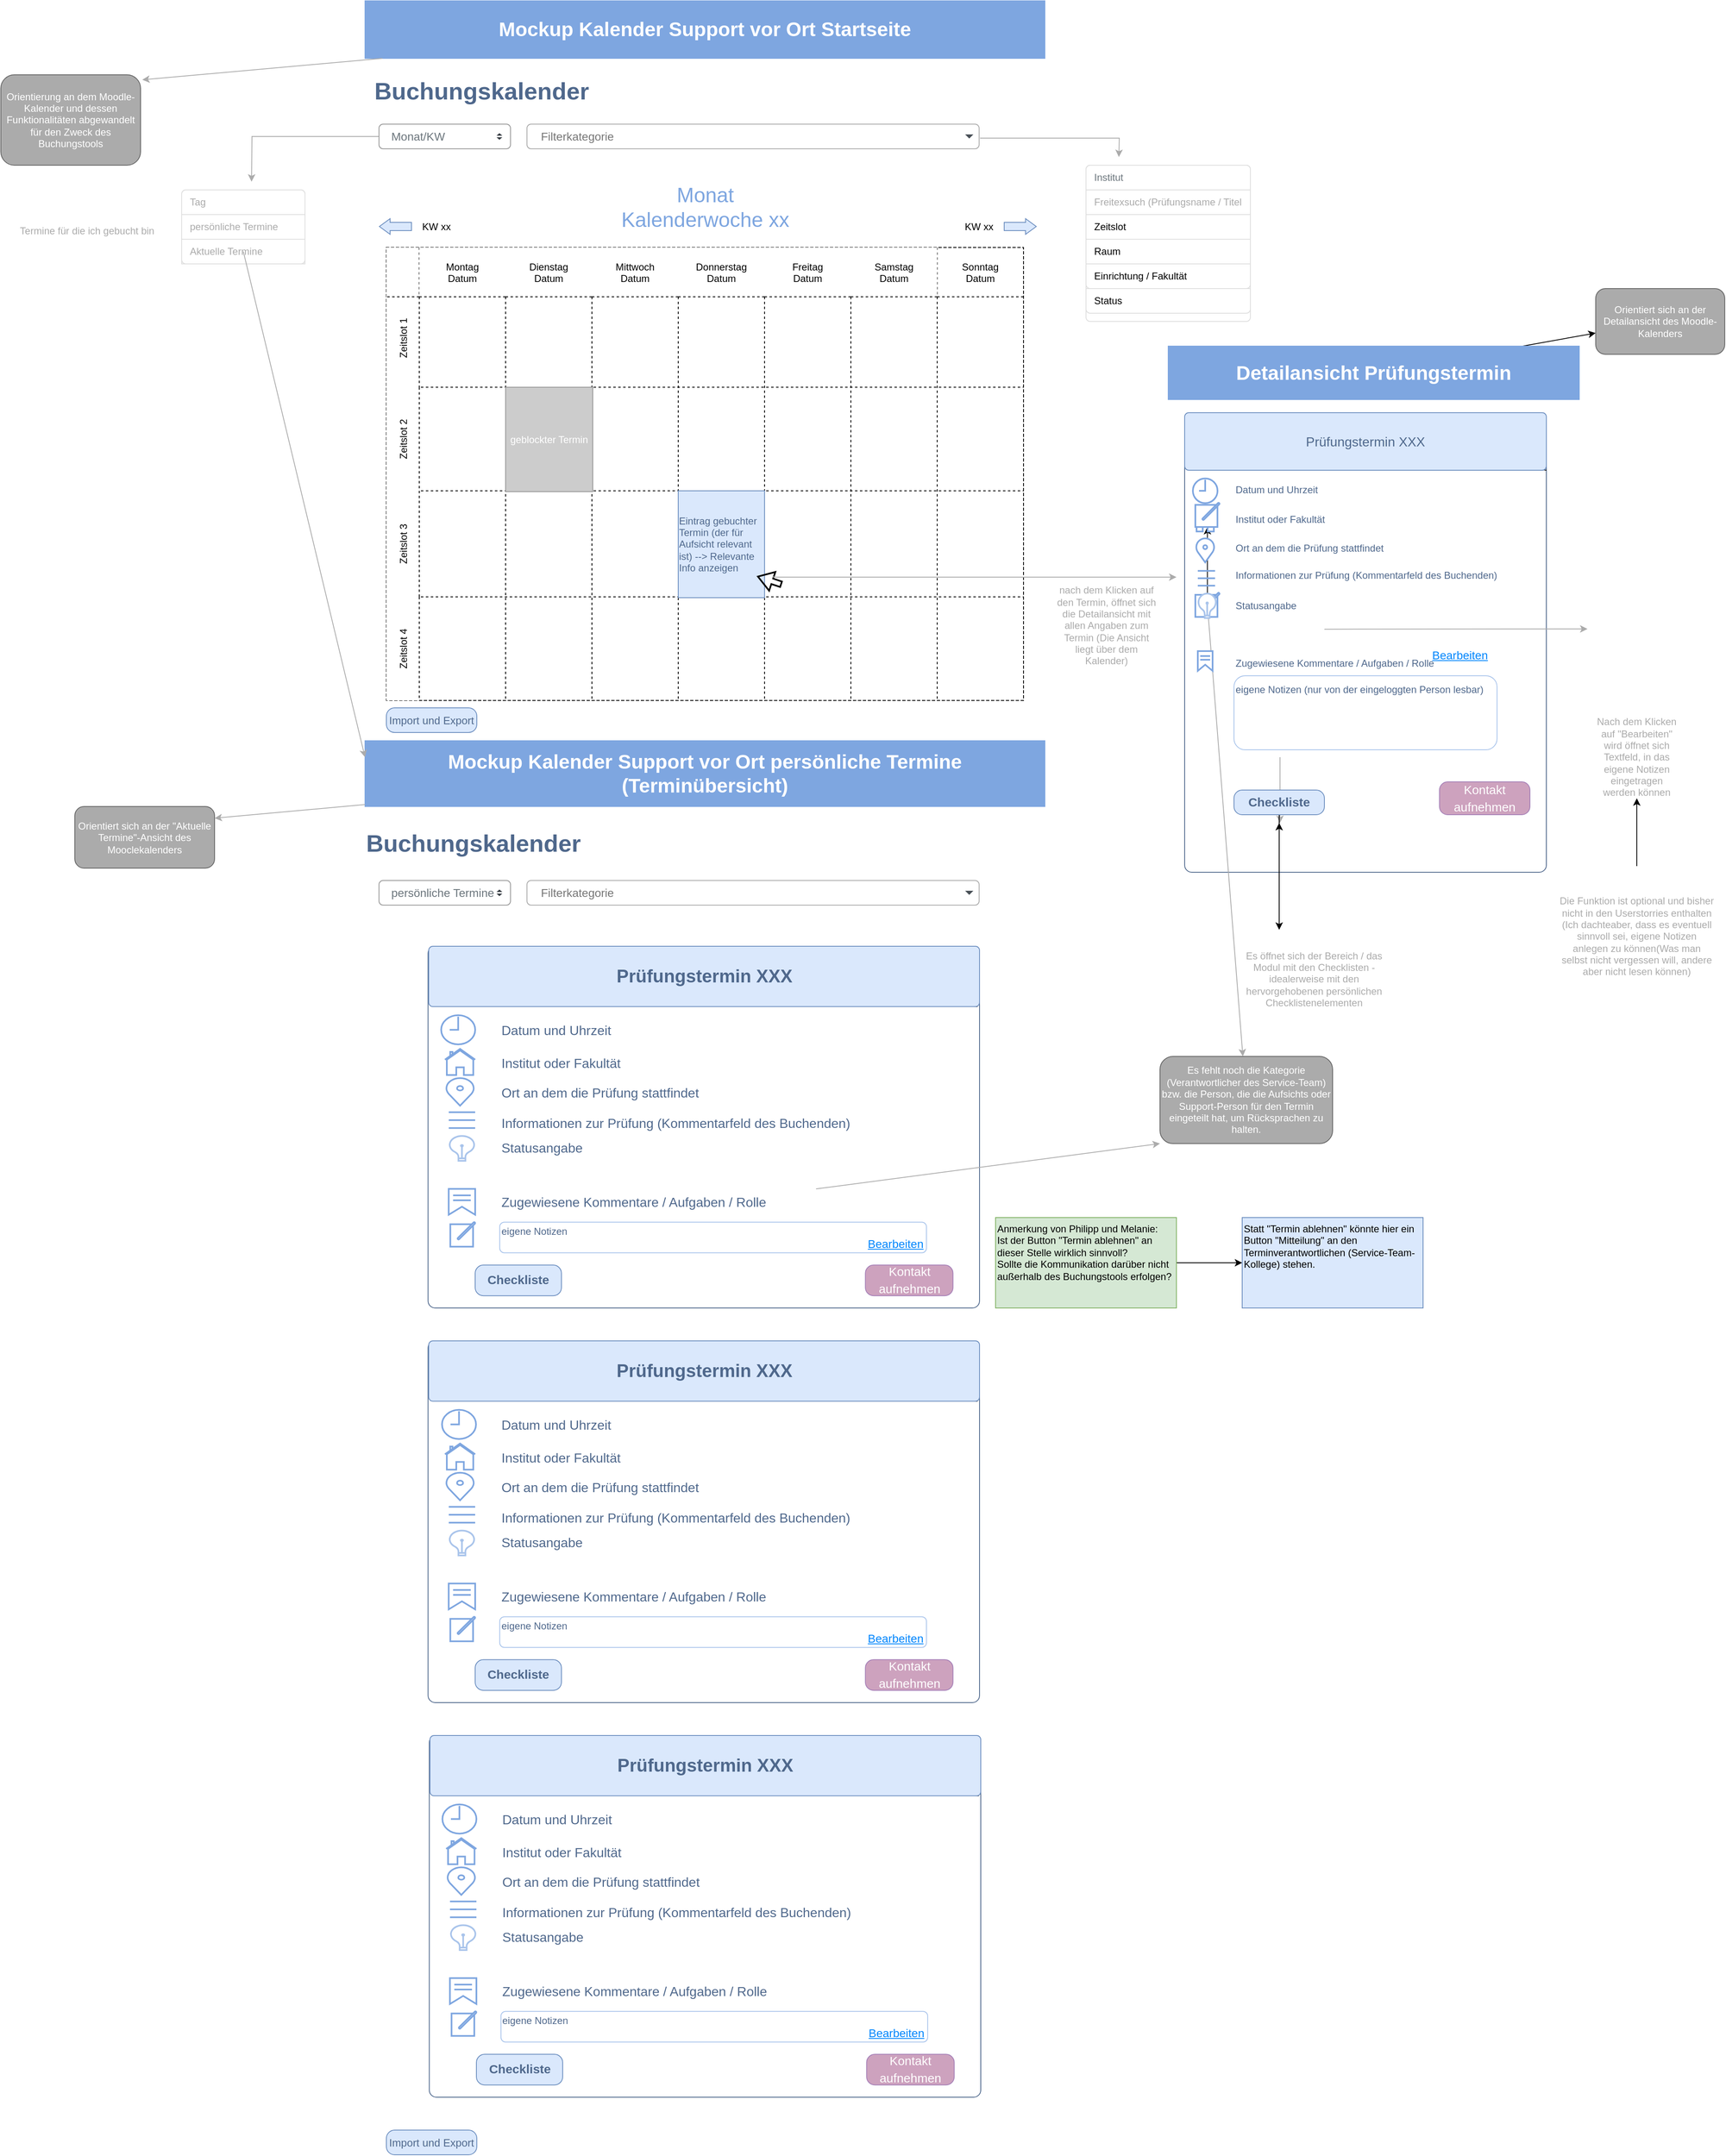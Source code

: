 <mxfile version="24.6.5" type="github">
  <diagram name="Seite-1" id="cYS-9EuOB4i6pcKZ9MJi">
    <mxGraphModel dx="3627" dy="2303" grid="1" gridSize="10" guides="1" tooltips="1" connect="1" arrows="1" fold="1" page="1" pageScale="1" pageWidth="827" pageHeight="1169" math="0" shadow="0">
      <root>
        <mxCell id="0" />
        <mxCell id="1" parent="0" />
        <mxCell id="hZRU2H-SfIQ9f5EC4YqQ-117" value="" style="rounded=1;whiteSpace=wrap;html=1;strokeColor=#7EA6E0;" parent="1" vertex="1">
          <mxGeometry x="230" y="645" width="340" height="95" as="geometry" />
        </mxCell>
        <mxCell id="5YDPGhxfkZ1rQy1-W0EN-1" value="&lt;font style=&quot;font-size: 24px;&quot; color=&quot;#ffffff&quot;&gt;&lt;b&gt;Mockup Kalender Support vor Ort Startseite&lt;/b&gt;&lt;/font&gt;" style="rounded=0;whiteSpace=wrap;html=1;fillColor=#7EA6E0;strokeColor=#7EA6E0;" parent="1" vertex="1">
          <mxGeometry x="-827" y="-70" width="827" height="70" as="geometry" />
        </mxCell>
        <mxCell id="zZJHMVHqWspqlWFaA559-3" value="" style="shape=table;childLayout=tableLayout;startSize=0;collapsible=0;recursiveResize=0;expand=0;dashed=1;" parent="1" vertex="1">
          <mxGeometry x="-801" y="230" width="775" height="551" as="geometry" />
        </mxCell>
        <mxCell id="zZJHMVHqWspqlWFaA559-4" value="Zeitslot 1                " style="shape=tableRow;horizontal=0;swimlaneHead=0;swimlaneBody=0;top=0;left=0;bottom=0;right=0;dropTarget=0;fontStyle=0;points=[[0,0.5],[1,0.5]];portConstraint=eastwest;startSize=40;collapsible=0;recursiveResize=0;expand=0;fillColor=default;dashed=1;" parent="zZJHMVHqWspqlWFaA559-3" vertex="1">
          <mxGeometry width="775" height="170" as="geometry" />
        </mxCell>
        <mxCell id="zZJHMVHqWspqlWFaA559-5" value="Montag&#xa;Datum" style="swimlane;swimlaneHead=0;swimlaneBody=0;fontStyle=0;connectable=0;startSize=60;collapsible=0;recursiveResize=0;expand=0;dashed=1;" parent="zZJHMVHqWspqlWFaA559-4" vertex="1">
          <mxGeometry x="40" width="105" height="170" as="geometry">
            <mxRectangle width="105" height="170" as="alternateBounds" />
          </mxGeometry>
        </mxCell>
        <mxCell id="zZJHMVHqWspqlWFaA559-6" value="Dienstag&#xa;Datum" style="swimlane;swimlaneHead=0;swimlaneBody=0;fontStyle=0;connectable=0;startSize=60;collapsible=0;recursiveResize=0;expand=0;dashed=1;" parent="zZJHMVHqWspqlWFaA559-4" vertex="1">
          <mxGeometry x="145" width="105" height="170" as="geometry">
            <mxRectangle width="105" height="170" as="alternateBounds" />
          </mxGeometry>
        </mxCell>
        <mxCell id="zZJHMVHqWspqlWFaA559-7" value="Mittwoch&#xa;Datum" style="swimlane;swimlaneHead=0;swimlaneBody=0;fontStyle=0;connectable=0;startSize=60;collapsible=0;recursiveResize=0;expand=0;dashed=1;" parent="zZJHMVHqWspqlWFaA559-4" vertex="1">
          <mxGeometry x="250" width="105" height="170" as="geometry">
            <mxRectangle width="105" height="170" as="alternateBounds" />
          </mxGeometry>
        </mxCell>
        <mxCell id="zZJHMVHqWspqlWFaA559-8" value="Donnerstag&#xa;Datum" style="swimlane;swimlaneHead=0;swimlaneBody=0;fontStyle=0;connectable=0;startSize=60;collapsible=0;recursiveResize=0;expand=0;dashed=1;" parent="zZJHMVHqWspqlWFaA559-4" vertex="1">
          <mxGeometry x="355" width="105" height="170" as="geometry">
            <mxRectangle width="105" height="170" as="alternateBounds" />
          </mxGeometry>
        </mxCell>
        <mxCell id="zZJHMVHqWspqlWFaA559-9" value="Freitag&#xa;Datum" style="swimlane;swimlaneHead=0;swimlaneBody=0;fontStyle=0;connectable=0;startSize=60;collapsible=0;recursiveResize=0;expand=0;dashed=1;" parent="zZJHMVHqWspqlWFaA559-4" vertex="1">
          <mxGeometry x="460" width="105" height="170" as="geometry">
            <mxRectangle width="105" height="170" as="alternateBounds" />
          </mxGeometry>
        </mxCell>
        <mxCell id="zZJHMVHqWspqlWFaA559-10" value="Samstag&#xa;Datum" style="swimlane;swimlaneHead=0;swimlaneBody=0;fontStyle=0;connectable=0;startSize=60;collapsible=0;recursiveResize=0;expand=0;dashed=1;" parent="zZJHMVHqWspqlWFaA559-4" vertex="1">
          <mxGeometry x="565" width="105" height="170" as="geometry">
            <mxRectangle width="105" height="170" as="alternateBounds" />
          </mxGeometry>
        </mxCell>
        <mxCell id="zZJHMVHqWspqlWFaA559-11" value="Sonntag&#xa;Datum" style="swimlane;swimlaneHead=0;swimlaneBody=0;fontStyle=0;strokeColor=inherit;connectable=0;fillColor=none;startSize=60;collapsible=0;recursiveResize=0;expand=0;dashed=1;" parent="zZJHMVHqWspqlWFaA559-4" vertex="1">
          <mxGeometry x="670" width="105" height="170" as="geometry">
            <mxRectangle width="105" height="170" as="alternateBounds" />
          </mxGeometry>
        </mxCell>
        <mxCell id="zZJHMVHqWspqlWFaA559-13" value="Zeitslot 2" style="shape=tableRow;horizontal=0;swimlaneHead=0;swimlaneBody=0;top=0;left=0;bottom=0;right=0;dropTarget=0;fontStyle=0;points=[[0,0.5],[1,0.5]];portConstraint=eastwest;startSize=40;collapsible=0;recursiveResize=0;expand=0;dashed=1;" parent="zZJHMVHqWspqlWFaA559-3" vertex="1">
          <mxGeometry y="170" width="775" height="126" as="geometry" />
        </mxCell>
        <mxCell id="zZJHMVHqWspqlWFaA559-14" value="" style="swimlane;swimlaneHead=0;swimlaneBody=0;fontStyle=0;connectable=0;startSize=0;collapsible=0;recursiveResize=0;expand=0;dashed=1;" parent="zZJHMVHqWspqlWFaA559-13" vertex="1">
          <mxGeometry x="40" width="105" height="126" as="geometry">
            <mxRectangle width="105" height="126" as="alternateBounds" />
          </mxGeometry>
        </mxCell>
        <mxCell id="zZJHMVHqWspqlWFaA559-15" value="" style="swimlane;swimlaneHead=0;swimlaneBody=0;fontStyle=0;connectable=0;startSize=0;collapsible=0;recursiveResize=0;expand=0;dashed=1;" parent="zZJHMVHqWspqlWFaA559-13" vertex="1">
          <mxGeometry x="145" width="105" height="126" as="geometry">
            <mxRectangle width="105" height="126" as="alternateBounds" />
          </mxGeometry>
        </mxCell>
        <mxCell id="hZRU2H-SfIQ9f5EC4YqQ-67" value="&lt;font style=&quot;background-color: rgb(204, 204, 204);&quot; color=&quot;#ffffff&quot;&gt;geblockter Termin&lt;/font&gt;" style="rounded=0;whiteSpace=wrap;html=1;strokeColor=#969696;fillColor=#CCCCCC;" parent="zZJHMVHqWspqlWFaA559-15" vertex="1">
          <mxGeometry width="106" height="127" as="geometry" />
        </mxCell>
        <mxCell id="zZJHMVHqWspqlWFaA559-16" value="" style="swimlane;swimlaneHead=0;swimlaneBody=0;fontStyle=0;connectable=0;startSize=0;collapsible=0;recursiveResize=0;expand=0;dashed=1;" parent="zZJHMVHqWspqlWFaA559-13" vertex="1">
          <mxGeometry x="250" width="105" height="126" as="geometry">
            <mxRectangle width="105" height="126" as="alternateBounds" />
          </mxGeometry>
        </mxCell>
        <mxCell id="zZJHMVHqWspqlWFaA559-17" value="" style="swimlane;swimlaneHead=0;swimlaneBody=0;fontStyle=0;connectable=0;startSize=0;collapsible=0;recursiveResize=0;expand=0;dashed=1;" parent="zZJHMVHqWspqlWFaA559-13" vertex="1">
          <mxGeometry x="355" width="105" height="126" as="geometry">
            <mxRectangle width="105" height="126" as="alternateBounds" />
          </mxGeometry>
        </mxCell>
        <mxCell id="zZJHMVHqWspqlWFaA559-18" value="" style="swimlane;swimlaneHead=0;swimlaneBody=0;fontStyle=0;connectable=0;startSize=0;collapsible=0;recursiveResize=0;expand=0;dashed=1;" parent="zZJHMVHqWspqlWFaA559-13" vertex="1">
          <mxGeometry x="460" width="105" height="126" as="geometry">
            <mxRectangle width="105" height="126" as="alternateBounds" />
          </mxGeometry>
        </mxCell>
        <mxCell id="zZJHMVHqWspqlWFaA559-19" value="" style="swimlane;swimlaneHead=0;swimlaneBody=0;fontStyle=0;connectable=0;startSize=0;collapsible=0;recursiveResize=0;expand=0;dashed=1;" parent="zZJHMVHqWspqlWFaA559-13" vertex="1">
          <mxGeometry x="565" width="105" height="126" as="geometry">
            <mxRectangle width="105" height="126" as="alternateBounds" />
          </mxGeometry>
        </mxCell>
        <mxCell id="zZJHMVHqWspqlWFaA559-20" value="" style="swimlane;swimlaneHead=0;swimlaneBody=0;fontStyle=0;connectable=0;strokeColor=inherit;fillColor=none;startSize=0;collapsible=0;recursiveResize=0;expand=0;dashed=1;" parent="zZJHMVHqWspqlWFaA559-13" vertex="1">
          <mxGeometry x="670" width="105" height="126" as="geometry">
            <mxRectangle width="105" height="126" as="alternateBounds" />
          </mxGeometry>
        </mxCell>
        <mxCell id="zZJHMVHqWspqlWFaA559-22" value="Zeitslot 3" style="shape=tableRow;horizontal=0;swimlaneHead=0;swimlaneBody=0;top=0;left=0;bottom=0;right=0;dropTarget=0;fontStyle=0;points=[[0,0.5],[1,0.5]];portConstraint=eastwest;startSize=40;collapsible=0;recursiveResize=0;expand=0;dashed=1;" parent="zZJHMVHqWspqlWFaA559-3" vertex="1">
          <mxGeometry y="296" width="775" height="129" as="geometry" />
        </mxCell>
        <mxCell id="zZJHMVHqWspqlWFaA559-23" value="" style="swimlane;swimlaneHead=0;swimlaneBody=0;fontStyle=0;connectable=0;startSize=0;collapsible=0;recursiveResize=0;expand=0;dashed=1;" parent="zZJHMVHqWspqlWFaA559-22" vertex="1">
          <mxGeometry x="40" width="105" height="129" as="geometry">
            <mxRectangle width="105" height="129" as="alternateBounds" />
          </mxGeometry>
        </mxCell>
        <mxCell id="zZJHMVHqWspqlWFaA559-24" value="" style="swimlane;swimlaneHead=0;swimlaneBody=0;fontStyle=0;connectable=0;startSize=0;collapsible=0;recursiveResize=0;expand=0;dashed=1;" parent="zZJHMVHqWspqlWFaA559-22" vertex="1">
          <mxGeometry x="145" width="105" height="129" as="geometry">
            <mxRectangle width="105" height="129" as="alternateBounds" />
          </mxGeometry>
        </mxCell>
        <mxCell id="zZJHMVHqWspqlWFaA559-25" value="" style="swimlane;swimlaneHead=0;swimlaneBody=0;fontStyle=0;connectable=0;startSize=0;collapsible=0;recursiveResize=0;expand=0;dashed=1;" parent="zZJHMVHqWspqlWFaA559-22" vertex="1">
          <mxGeometry x="250" width="105" height="129" as="geometry">
            <mxRectangle width="105" height="129" as="alternateBounds" />
          </mxGeometry>
        </mxCell>
        <mxCell id="zZJHMVHqWspqlWFaA559-26" value="" style="swimlane;swimlaneHead=0;swimlaneBody=0;fontStyle=0;connectable=0;startSize=0;collapsible=0;recursiveResize=0;expand=0;dashed=1;" parent="zZJHMVHqWspqlWFaA559-22" vertex="1">
          <mxGeometry x="355" width="105" height="129" as="geometry">
            <mxRectangle width="105" height="129" as="alternateBounds" />
          </mxGeometry>
        </mxCell>
        <mxCell id="hZRU2H-SfIQ9f5EC4YqQ-66" value="&lt;div align=&quot;left&quot;&gt;&lt;font color=&quot;#4f688c&quot;&gt;Eintrag gebuchter Termin (der für Aufsicht relevant ist) --&amp;gt; Relevante Info anzeigen&lt;br&gt;&lt;/font&gt;&lt;/div&gt;" style="rounded=0;whiteSpace=wrap;html=1;fillColor=#dae8fc;strokeColor=#6c8ebf;" parent="zZJHMVHqWspqlWFaA559-26" vertex="1">
          <mxGeometry width="105" height="130" as="geometry" />
        </mxCell>
        <mxCell id="hZRU2H-SfIQ9f5EC4YqQ-68" value="" style="shape=flexArrow;endArrow=classic;html=1;rounded=0;width=6;endSize=5.45;strokeWidth=2;endWidth=15;" parent="zZJHMVHqWspqlWFaA559-26" edge="1">
          <mxGeometry width="50" height="50" relative="1" as="geometry">
            <mxPoint x="126" y="114" as="sourcePoint" />
            <mxPoint x="96" y="104" as="targetPoint" />
          </mxGeometry>
        </mxCell>
        <mxCell id="zZJHMVHqWspqlWFaA559-27" value="" style="swimlane;swimlaneHead=0;swimlaneBody=0;fontStyle=0;connectable=0;startSize=0;collapsible=0;recursiveResize=0;expand=0;dashed=1;" parent="zZJHMVHqWspqlWFaA559-22" vertex="1">
          <mxGeometry x="460" width="105" height="129" as="geometry">
            <mxRectangle width="105" height="129" as="alternateBounds" />
          </mxGeometry>
        </mxCell>
        <mxCell id="hZRU2H-SfIQ9f5EC4YqQ-71" style="edgeStyle=orthogonalEdgeStyle;rounded=0;orthogonalLoop=1;jettySize=auto;html=1;strokeColor=#ABABAB;" parent="zZJHMVHqWspqlWFaA559-27" edge="1">
          <mxGeometry relative="1" as="geometry">
            <mxPoint x="501" y="105" as="targetPoint" />
            <mxPoint x="11" y="104" as="sourcePoint" />
            <Array as="points">
              <mxPoint x="11" y="105" />
              <mxPoint x="132" y="105" />
            </Array>
          </mxGeometry>
        </mxCell>
        <mxCell id="zZJHMVHqWspqlWFaA559-28" value="" style="swimlane;swimlaneHead=0;swimlaneBody=0;fontStyle=0;connectable=0;startSize=0;collapsible=0;recursiveResize=0;expand=0;dashed=1;" parent="zZJHMVHqWspqlWFaA559-22" vertex="1">
          <mxGeometry x="565" width="105" height="129" as="geometry">
            <mxRectangle width="105" height="129" as="alternateBounds" />
          </mxGeometry>
        </mxCell>
        <mxCell id="zZJHMVHqWspqlWFaA559-29" value="" style="swimlane;swimlaneHead=0;swimlaneBody=0;fontStyle=0;connectable=0;strokeColor=inherit;fillColor=none;startSize=0;collapsible=0;recursiveResize=0;expand=0;dashed=1;" parent="zZJHMVHqWspqlWFaA559-22" vertex="1">
          <mxGeometry x="670" width="105" height="129" as="geometry">
            <mxRectangle width="105" height="129" as="alternateBounds" />
          </mxGeometry>
        </mxCell>
        <mxCell id="zZJHMVHqWspqlWFaA559-31" value="Zeitslot 4" style="shape=tableRow;horizontal=0;swimlaneHead=0;swimlaneBody=0;top=0;left=0;bottom=0;right=0;dropTarget=0;fontStyle=0;points=[[0,0.5],[1,0.5]];portConstraint=eastwest;startSize=40;collapsible=0;recursiveResize=0;expand=0;dashed=1;" parent="zZJHMVHqWspqlWFaA559-3" vertex="1">
          <mxGeometry y="425" width="775" height="126" as="geometry" />
        </mxCell>
        <mxCell id="zZJHMVHqWspqlWFaA559-32" value="" style="swimlane;swimlaneHead=0;swimlaneBody=0;fontStyle=0;connectable=0;strokeColor=inherit;fillColor=none;startSize=0;collapsible=0;recursiveResize=0;expand=0;dashed=1;" parent="zZJHMVHqWspqlWFaA559-31" vertex="1">
          <mxGeometry x="40" width="105" height="126" as="geometry">
            <mxRectangle width="105" height="126" as="alternateBounds" />
          </mxGeometry>
        </mxCell>
        <mxCell id="zZJHMVHqWspqlWFaA559-33" value="" style="swimlane;swimlaneHead=0;swimlaneBody=0;fontStyle=0;connectable=0;strokeColor=inherit;fillColor=none;startSize=0;collapsible=0;recursiveResize=0;expand=0;dashed=1;" parent="zZJHMVHqWspqlWFaA559-31" vertex="1">
          <mxGeometry x="145" width="105" height="126" as="geometry">
            <mxRectangle width="105" height="126" as="alternateBounds" />
          </mxGeometry>
        </mxCell>
        <mxCell id="zZJHMVHqWspqlWFaA559-34" value="" style="swimlane;swimlaneHead=0;swimlaneBody=0;fontStyle=0;connectable=0;strokeColor=inherit;fillColor=none;startSize=0;collapsible=0;recursiveResize=0;expand=0;dashed=1;" parent="zZJHMVHqWspqlWFaA559-31" vertex="1">
          <mxGeometry x="250" width="105" height="126" as="geometry">
            <mxRectangle width="105" height="126" as="alternateBounds" />
          </mxGeometry>
        </mxCell>
        <mxCell id="zZJHMVHqWspqlWFaA559-35" value="" style="swimlane;swimlaneHead=0;swimlaneBody=0;fontStyle=0;connectable=0;strokeColor=inherit;fillColor=none;startSize=0;collapsible=0;recursiveResize=0;expand=0;dashed=1;" parent="zZJHMVHqWspqlWFaA559-31" vertex="1">
          <mxGeometry x="355" width="105" height="126" as="geometry">
            <mxRectangle width="105" height="126" as="alternateBounds" />
          </mxGeometry>
        </mxCell>
        <mxCell id="zZJHMVHqWspqlWFaA559-36" value="" style="swimlane;swimlaneHead=0;swimlaneBody=0;fontStyle=0;connectable=0;strokeColor=inherit;fillColor=none;startSize=0;collapsible=0;recursiveResize=0;expand=0;dashed=1;" parent="zZJHMVHqWspqlWFaA559-31" vertex="1">
          <mxGeometry x="460" width="105" height="126" as="geometry">
            <mxRectangle width="105" height="126" as="alternateBounds" />
          </mxGeometry>
        </mxCell>
        <mxCell id="zZJHMVHqWspqlWFaA559-37" value="" style="swimlane;swimlaneHead=0;swimlaneBody=0;fontStyle=0;connectable=0;strokeColor=inherit;fillColor=none;startSize=0;collapsible=0;recursiveResize=0;expand=0;dashed=1;" parent="zZJHMVHqWspqlWFaA559-31" vertex="1">
          <mxGeometry x="565" width="105" height="126" as="geometry">
            <mxRectangle width="105" height="126" as="alternateBounds" />
          </mxGeometry>
        </mxCell>
        <mxCell id="zZJHMVHqWspqlWFaA559-38" value="" style="swimlane;swimlaneHead=0;swimlaneBody=0;fontStyle=0;connectable=0;strokeColor=inherit;fillColor=none;startSize=0;collapsible=0;recursiveResize=0;expand=0;dashed=1;" parent="zZJHMVHqWspqlWFaA559-31" vertex="1">
          <mxGeometry x="670" width="105" height="126" as="geometry">
            <mxRectangle width="105" height="126" as="alternateBounds" />
          </mxGeometry>
        </mxCell>
        <mxCell id="hZRU2H-SfIQ9f5EC4YqQ-3" value="" style="shape=flexArrow;endArrow=classic;html=1;rounded=0;endWidth=8;endSize=4;fillColor=#dae8fc;strokeColor=#6c8ebf;" parent="1" edge="1">
          <mxGeometry width="50" height="50" relative="1" as="geometry">
            <mxPoint x="-770" y="204.5" as="sourcePoint" />
            <mxPoint x="-810" y="204.5" as="targetPoint" />
          </mxGeometry>
        </mxCell>
        <mxCell id="hZRU2H-SfIQ9f5EC4YqQ-5" value="" style="shape=flexArrow;endArrow=classic;html=1;rounded=0;endWidth=8;endSize=4;fillColor=#dae8fc;strokeColor=#6c8ebf;" parent="1" edge="1">
          <mxGeometry width="50" height="50" relative="1" as="geometry">
            <mxPoint x="-50" y="204.5" as="sourcePoint" />
            <mxPoint x="-10" y="204.5" as="targetPoint" />
          </mxGeometry>
        </mxCell>
        <mxCell id="hZRU2H-SfIQ9f5EC4YqQ-6" value="&lt;div&gt;&lt;font style=&quot;font-size: 25px;&quot;&gt;Monat&lt;br&gt;&lt;/font&gt;&lt;/div&gt;&lt;div&gt;&lt;font style=&quot;font-size: 25px;&quot;&gt;Kalenderwoche xx&lt;/font&gt;&lt;/div&gt;" style="text;html=1;align=center;verticalAlign=middle;whiteSpace=wrap;rounded=0;fontColor=#7EA6E0;" parent="1" vertex="1">
          <mxGeometry x="-558.5" y="150" width="290" height="60" as="geometry" />
        </mxCell>
        <mxCell id="hZRU2H-SfIQ9f5EC4YqQ-7" value="KW xx" style="text;html=1;align=center;verticalAlign=middle;whiteSpace=wrap;rounded=0;" parent="1" vertex="1">
          <mxGeometry x="-770" y="190" width="60" height="30" as="geometry" />
        </mxCell>
        <mxCell id="hZRU2H-SfIQ9f5EC4YqQ-9" value="KW xx" style="text;html=1;align=center;verticalAlign=middle;whiteSpace=wrap;rounded=0;" parent="1" vertex="1">
          <mxGeometry x="-110" y="190" width="60" height="30" as="geometry" />
        </mxCell>
        <mxCell id="hZRU2H-SfIQ9f5EC4YqQ-38" style="edgeStyle=orthogonalEdgeStyle;rounded=0;orthogonalLoop=1;jettySize=auto;html=1;strokeColor=#ABABAB;exitX=1.002;exitY=0.567;exitDx=0;exitDy=0;exitPerimeter=0;" parent="1" source="hZRU2H-SfIQ9f5EC4YqQ-110" edge="1">
          <mxGeometry relative="1" as="geometry">
            <mxPoint x="90" y="120" as="targetPoint" />
          </mxGeometry>
        </mxCell>
        <mxCell id="hZRU2H-SfIQ9f5EC4YqQ-37" style="edgeStyle=orthogonalEdgeStyle;rounded=0;orthogonalLoop=1;jettySize=auto;html=1;strokeColor=#ABABAB;" parent="1" source="hZRU2H-SfIQ9f5EC4YqQ-28" edge="1">
          <mxGeometry relative="1" as="geometry">
            <mxPoint x="-965" y="150" as="targetPoint" />
          </mxGeometry>
        </mxCell>
        <mxCell id="hZRU2H-SfIQ9f5EC4YqQ-28" value="Monat/KW" style="html=1;shadow=0;dashed=0;shape=mxgraph.bootstrap.rrect;rSize=5;fillColor=#ffffff;strokeColor=#999999;align=left;spacing=15;fontSize=14;fontColor=#6C767D;" parent="1" vertex="1">
          <mxGeometry x="-810" y="80" width="160" height="30" as="geometry" />
        </mxCell>
        <mxCell id="hZRU2H-SfIQ9f5EC4YqQ-29" value="" style="shape=triangle;direction=south;fillColor=#343A40;strokeColor=none;perimeter=none;sketch=0;" parent="hZRU2H-SfIQ9f5EC4YqQ-28" vertex="1">
          <mxGeometry x="1" y="0.5" width="7" height="3" relative="1" as="geometry">
            <mxPoint x="-17" y="1" as="offset" />
          </mxGeometry>
        </mxCell>
        <mxCell id="hZRU2H-SfIQ9f5EC4YqQ-30" value="" style="shape=triangle;direction=north;fillColor=#343A40;strokeColor=none;perimeter=none;sketch=0;" parent="hZRU2H-SfIQ9f5EC4YqQ-28" vertex="1">
          <mxGeometry x="1" y="0.5" width="7" height="3" relative="1" as="geometry">
            <mxPoint x="-17" y="-4" as="offset" />
          </mxGeometry>
        </mxCell>
        <mxCell id="hZRU2H-SfIQ9f5EC4YqQ-53" value="" style="html=1;shadow=0;dashed=0;shape=mxgraph.bootstrap.rrect;rSize=5;strokeColor=#DFDFDF;html=1;whiteSpace=wrap;fillColor=#FFFFFF;fontColor=#000000;" parent="1" vertex="1">
          <mxGeometry x="50" y="130" width="200" height="190" as="geometry" />
        </mxCell>
        <mxCell id="hZRU2H-SfIQ9f5EC4YqQ-54" value="Institut" style="html=1;shadow=0;dashed=0;shape=mxgraph.bootstrap.topButton;rSize=5;strokeColor=inherit;fillColor=#ffffff;fontColor=#6C767D;perimeter=none;whiteSpace=wrap;resizeWidth=1;align=left;spacing=10;" parent="hZRU2H-SfIQ9f5EC4YqQ-53" vertex="1">
          <mxGeometry width="200" height="30" relative="1" as="geometry" />
        </mxCell>
        <mxCell id="hZRU2H-SfIQ9f5EC4YqQ-55" value="&lt;font color=&quot;#ababab&quot;&gt;Freitexsuch (Prüfungsname / Titel&lt;/font&gt;" style="strokeColor=inherit;fillColor=inherit;gradientColor=inherit;fontColor=inherit;html=1;shadow=0;dashed=0;perimeter=none;whiteSpace=wrap;resizeWidth=1;align=left;spacing=10;" parent="hZRU2H-SfIQ9f5EC4YqQ-53" vertex="1">
          <mxGeometry width="200" height="30" relative="1" as="geometry">
            <mxPoint y="30" as="offset" />
          </mxGeometry>
        </mxCell>
        <mxCell id="hZRU2H-SfIQ9f5EC4YqQ-56" value="Zeitslot" style="strokeColor=inherit;fillColor=inherit;gradientColor=inherit;fontColor=inherit;html=1;shadow=0;dashed=0;perimeter=none;whiteSpace=wrap;resizeWidth=1;align=left;spacing=10;" parent="hZRU2H-SfIQ9f5EC4YqQ-53" vertex="1">
          <mxGeometry width="200" height="30" relative="1" as="geometry">
            <mxPoint y="60" as="offset" />
          </mxGeometry>
        </mxCell>
        <mxCell id="hZRU2H-SfIQ9f5EC4YqQ-57" value="Raum" style="strokeColor=inherit;fillColor=inherit;gradientColor=inherit;fontColor=inherit;html=1;shadow=0;dashed=0;perimeter=none;whiteSpace=wrap;resizeWidth=1;align=left;spacing=10;" parent="hZRU2H-SfIQ9f5EC4YqQ-53" vertex="1">
          <mxGeometry width="200" height="30" relative="1" as="geometry">
            <mxPoint y="90" as="offset" />
          </mxGeometry>
        </mxCell>
        <mxCell id="hZRU2H-SfIQ9f5EC4YqQ-58" value="Status" style="strokeColor=inherit;fillColor=inherit;gradientColor=inherit;fontColor=inherit;html=1;shadow=0;dashed=0;shape=mxgraph.bootstrap.bottomButton;rSize=5;perimeter=none;whiteSpace=wrap;resizeWidth=1;resizeHeight=0;align=left;spacing=10;" parent="hZRU2H-SfIQ9f5EC4YqQ-53" vertex="1">
          <mxGeometry y="1" width="200" height="30" relative="1" as="geometry">
            <mxPoint y="-40" as="offset" />
          </mxGeometry>
        </mxCell>
        <mxCell id="e1TnNH38wNG9se1s8yBi-11" value="Einrichtung / Fakultät" style="strokeColor=inherit;fillColor=inherit;gradientColor=inherit;fontColor=inherit;html=1;shadow=0;dashed=0;shape=mxgraph.bootstrap.bottomButton;rSize=5;perimeter=none;whiteSpace=wrap;resizeWidth=1;resizeHeight=0;align=left;spacing=10;" vertex="1" parent="hZRU2H-SfIQ9f5EC4YqQ-53">
          <mxGeometry x="-4.547e-13" y="120" width="200" height="30" as="geometry" />
        </mxCell>
        <mxCell id="hZRU2H-SfIQ9f5EC4YqQ-59" value="" style="line;strokeWidth=1;html=1;dashed=1;" parent="1" vertex="1">
          <mxGeometry x="-800" y="285" width="40" height="10" as="geometry" />
        </mxCell>
        <mxCell id="hZRU2H-SfIQ9f5EC4YqQ-61" value="&lt;font style=&quot;font-size: 24px;&quot;&gt;&lt;b&gt;&lt;font color=&quot;#ffffff&quot;&gt;Mockup Kalender&lt;/font&gt;&lt;/b&gt;&lt;b&gt;&lt;font color=&quot;#ffffff&quot;&gt;&amp;nbsp;Support vor Ort persönliche Termine (Terminübersicht)&lt;/font&gt;&lt;font color=&quot;#ffffff&quot;&gt;&lt;br&gt;&lt;/font&gt;&lt;/b&gt;&lt;/font&gt;" style="rounded=0;whiteSpace=wrap;html=1;fillColor=#7EA6E0;strokeColor=#7EA6E0;" parent="1" vertex="1">
          <mxGeometry x="-827" y="830" width="827" height="80" as="geometry" />
        </mxCell>
        <mxCell id="hZRU2H-SfIQ9f5EC4YqQ-72" value="" style="rounded=1;whiteSpace=wrap;html=1;arcSize=2;strokeColor=#4F688C;" parent="1" vertex="1">
          <mxGeometry x="170" y="440" width="440" height="550" as="geometry" />
        </mxCell>
        <mxCell id="hZRU2H-SfIQ9f5EC4YqQ-73" value="nach dem Klicken auf den Termin, öffnet sich die Detailansicht mit allen Angaben zum Termin (Die Ansicht liegt über dem Kalender)" style="text;html=1;align=center;verticalAlign=middle;whiteSpace=wrap;rounded=0;fontColor=#ABABAB;" parent="1" vertex="1">
          <mxGeometry x="10" y="640" width="130" height="100" as="geometry" />
        </mxCell>
        <mxCell id="hZRU2H-SfIQ9f5EC4YqQ-219" style="edgeStyle=none;rounded=0;orthogonalLoop=1;jettySize=auto;html=1;strokeColor=#ABABAB;" parent="1" source="hZRU2H-SfIQ9f5EC4YqQ-84" target="hZRU2H-SfIQ9f5EC4YqQ-218" edge="1">
          <mxGeometry relative="1" as="geometry" />
        </mxCell>
        <mxCell id="e1TnNH38wNG9se1s8yBi-6" value="" style="edgeStyle=orthogonalEdgeStyle;rounded=0;orthogonalLoop=1;jettySize=auto;html=1;" edge="1" parent="1" source="hZRU2H-SfIQ9f5EC4YqQ-84" target="e1TnNH38wNG9se1s8yBi-5">
          <mxGeometry relative="1" as="geometry" />
        </mxCell>
        <mxCell id="hZRU2H-SfIQ9f5EC4YqQ-84" value="" style="html=1;verticalLabelPosition=bottom;align=center;labelBackgroundColor=#ffffff;verticalAlign=top;strokeWidth=2;strokeColor=#7EA6E0;shadow=0;dashed=0;shape=mxgraph.ios7.icons.edit;" parent="1" vertex="1">
          <mxGeometry x="183" y="650" width="29.4" height="29.4" as="geometry" />
        </mxCell>
        <mxCell id="hZRU2H-SfIQ9f5EC4YqQ-115" style="edgeStyle=none;rounded=0;orthogonalLoop=1;jettySize=auto;html=1;strokeColor=#ABABAB;" parent="1" edge="1">
          <mxGeometry relative="1" as="geometry">
            <mxPoint x="660" y="694" as="targetPoint" />
            <mxPoint x="340" y="694.341" as="sourcePoint" />
          </mxGeometry>
        </mxCell>
        <mxCell id="hZRU2H-SfIQ9f5EC4YqQ-96" value="&lt;font color=&quot;#ffffff&quot;&gt;&lt;span style=&quot;font-size: 15px; font-weight: 400;&quot;&gt;Kontakt aufnehmen&lt;/span&gt;&lt;/font&gt;" style="strokeWidth=1;shadow=0;dashed=0;align=center;html=1;shape=mxgraph.mockup.buttons.button;strokeColor=#A680B8;mainText=;buttonStyle=round;fontSize=17;fontStyle=1;fillColor=#CDA2BE;whiteSpace=wrap;" parent="1" vertex="1">
          <mxGeometry x="480" y="880" width="110" height="40" as="geometry" />
        </mxCell>
        <mxCell id="hZRU2H-SfIQ9f5EC4YqQ-110" value="Filterkategorie" style="html=1;shadow=0;dashed=0;shape=mxgraph.bootstrap.rrect;rSize=5;strokeColor=#ABABAB;strokeWidth=1;fillColor=#ffffff;fontColor=#777777;whiteSpace=wrap;align=left;verticalAlign=middle;fontStyle=0;fontSize=14;spacingRight=0;spacing=17;" parent="1" vertex="1">
          <mxGeometry x="-630" y="80" width="550" height="30" as="geometry" />
        </mxCell>
        <mxCell id="hZRU2H-SfIQ9f5EC4YqQ-111" value="" style="shape=triangle;direction=south;fillColor=#495057;strokeColor=none;perimeter=none;" parent="hZRU2H-SfIQ9f5EC4YqQ-110" vertex="1">
          <mxGeometry x="1" y="0.5" width="10" height="5" relative="1" as="geometry">
            <mxPoint x="-17" y="-2.5" as="offset" />
          </mxGeometry>
        </mxCell>
        <mxCell id="hZRU2H-SfIQ9f5EC4YqQ-118" value="&lt;div align=&quot;left&quot;&gt;&lt;font color=&quot;#4f688c&quot;&gt;eigene Notizen (nur von der eingeloggten Person lesbar)&lt;br&gt;&lt;/font&gt;&lt;/div&gt;&lt;div align=&quot;left&quot;&gt;&lt;font color=&quot;#4f688c&quot;&gt;&lt;br&gt;&lt;/font&gt;&lt;/div&gt;&lt;div align=&quot;left&quot;&gt;&lt;font color=&quot;#4f688c&quot;&gt;&lt;br&gt;&lt;/font&gt;&lt;/div&gt;&lt;div align=&quot;left&quot;&gt;&lt;font color=&quot;#4f688c&quot;&gt;&lt;br&gt;&lt;/font&gt;&lt;/div&gt;&lt;div align=&quot;left&quot;&gt;&lt;font color=&quot;#4f688c&quot;&gt;&lt;br&gt;&lt;/font&gt;&lt;/div&gt;" style="rounded=1;whiteSpace=wrap;html=1;strokeColor=#A9C4EB;align=left;" parent="1" vertex="1">
          <mxGeometry x="230" y="751" width="320" height="90" as="geometry" />
        </mxCell>
        <mxCell id="hZRU2H-SfIQ9f5EC4YqQ-116" value="&lt;font size=&quot;1&quot;&gt;&lt;u style=&quot;font-size: 14px;&quot;&gt;Bearbeiten&lt;/u&gt;&lt;/font&gt;" style="html=1;shadow=0;dashed=0;shape=mxgraph.bootstrap.rrect;rSize=5;strokeColor=none;strokeWidth=1;fillColor=none;fontColor=#0085FC;whiteSpace=wrap;align=center;verticalAlign=middle;spacingLeft=0;fontStyle=0;fontSize=16;spacing=5;" parent="1" vertex="1">
          <mxGeometry x="450" y="709.4" width="110" height="30.6" as="geometry" />
        </mxCell>
        <mxCell id="hZRU2H-SfIQ9f5EC4YqQ-122" value="&lt;font color=&quot;#ababab&quot;&gt;Nach dem Klicken auf &quot;Bearbeiten&quot; wird öffnet sich Textfeld, in das eigene Notizen eingetragen werden können&lt;/font&gt;" style="text;html=1;align=center;verticalAlign=middle;whiteSpace=wrap;rounded=0;" parent="1" vertex="1">
          <mxGeometry x="670" y="800" width="100" height="100" as="geometry" />
        </mxCell>
        <mxCell id="hZRU2H-SfIQ9f5EC4YqQ-125" style="edgeStyle=none;rounded=0;orthogonalLoop=1;jettySize=auto;html=1;strokeColor=#ABABAB;" parent="1" edge="1">
          <mxGeometry relative="1" as="geometry">
            <mxPoint x="286.0" y="930" as="targetPoint" />
            <mxPoint x="286.0" y="850" as="sourcePoint" />
          </mxGeometry>
        </mxCell>
        <mxCell id="e1TnNH38wNG9se1s8yBi-4" value="" style="edgeStyle=orthogonalEdgeStyle;rounded=0;orthogonalLoop=1;jettySize=auto;html=1;" edge="1" parent="1" source="hZRU2H-SfIQ9f5EC4YqQ-124">
          <mxGeometry relative="1" as="geometry">
            <mxPoint x="285" y="930" as="targetPoint" />
          </mxGeometry>
        </mxCell>
        <mxCell id="e1TnNH38wNG9se1s8yBi-8" value="" style="edgeStyle=orthogonalEdgeStyle;rounded=0;orthogonalLoop=1;jettySize=auto;html=1;" edge="1" parent="1" source="hZRU2H-SfIQ9f5EC4YqQ-124">
          <mxGeometry relative="1" as="geometry">
            <mxPoint x="285" y="1060" as="targetPoint" />
          </mxGeometry>
        </mxCell>
        <mxCell id="hZRU2H-SfIQ9f5EC4YqQ-124" value="&lt;div&gt;&lt;font style=&quot;font-size: 15px;&quot; color=&quot;#4f688c&quot;&gt;Checkliste&lt;/font&gt;&lt;/div&gt;" style="strokeWidth=1;shadow=0;dashed=0;align=center;html=1;shape=mxgraph.mockup.buttons.button;strokeColor=#6c8ebf;mainText=;buttonStyle=round;fontSize=17;fontStyle=1;fillColor=#dae8fc;whiteSpace=wrap;" parent="1" vertex="1">
          <mxGeometry x="230" y="890" width="110" height="30" as="geometry" />
        </mxCell>
        <mxCell id="hZRU2H-SfIQ9f5EC4YqQ-126" value="&lt;font color=&quot;#ababab&quot;&gt;Es öffnet sich der Bereich / das Modul mit den Checklisten - idealerweise mit den hervorgehobenen persönlichen Checklistenelementen&lt;br&gt;&lt;/font&gt;" style="text;html=1;align=center;verticalAlign=middle;whiteSpace=wrap;rounded=0;" parent="1" vertex="1">
          <mxGeometry x="235" y="1070" width="185" height="100" as="geometry" />
        </mxCell>
        <mxCell id="hZRU2H-SfIQ9f5EC4YqQ-128" value="Termine für die ich gebucht bin " style="text;html=1;align=center;verticalAlign=middle;whiteSpace=wrap;rounded=0;fontColor=#ABABAB;" parent="1" vertex="1">
          <mxGeometry x="-1270" y="160" width="210" height="100" as="geometry" />
        </mxCell>
        <mxCell id="hZRU2H-SfIQ9f5EC4YqQ-131" value="" style="html=1;shadow=0;dashed=0;shape=mxgraph.bootstrap.rrect;rSize=5;strokeColor=#DFDFDF;html=1;whiteSpace=wrap;fillColor=#FFFFFF;fontColor=#000000;" parent="1" vertex="1">
          <mxGeometry x="-1050" y="160" width="150" height="90" as="geometry" />
        </mxCell>
        <mxCell id="hZRU2H-SfIQ9f5EC4YqQ-132" value="&lt;font color=&quot;#ababab&quot;&gt;Tag&lt;/font&gt;" style="html=1;shadow=0;dashed=0;shape=mxgraph.bootstrap.topButton;rSize=5;strokeColor=inherit;fillColor=#ffffff;fontColor=#6C767D;perimeter=none;whiteSpace=wrap;resizeWidth=1;align=left;spacing=10;" parent="hZRU2H-SfIQ9f5EC4YqQ-131" vertex="1">
          <mxGeometry width="150" height="30" relative="1" as="geometry" />
        </mxCell>
        <mxCell id="hZRU2H-SfIQ9f5EC4YqQ-133" value="&lt;font color=&quot;#ababab&quot;&gt;persönliche Termine&lt;/font&gt;" style="strokeColor=inherit;fillColor=inherit;gradientColor=inherit;fontColor=inherit;html=1;shadow=0;dashed=0;perimeter=none;whiteSpace=wrap;resizeWidth=1;align=left;spacing=10;" parent="hZRU2H-SfIQ9f5EC4YqQ-131" vertex="1">
          <mxGeometry width="150" height="30" relative="1" as="geometry">
            <mxPoint y="30" as="offset" />
          </mxGeometry>
        </mxCell>
        <mxCell id="hZRU2H-SfIQ9f5EC4YqQ-134" value="..." style="strokeColor=inherit;fillColor=inherit;gradientColor=inherit;fontColor=inherit;html=1;shadow=0;dashed=0;perimeter=none;whiteSpace=wrap;resizeWidth=1;align=left;spacing=10;" parent="hZRU2H-SfIQ9f5EC4YqQ-131" vertex="1">
          <mxGeometry width="150" height="30" relative="1" as="geometry">
            <mxPoint y="60" as="offset" />
          </mxGeometry>
        </mxCell>
        <mxCell id="hZRU2H-SfIQ9f5EC4YqQ-135" value="" style="strokeColor=inherit;fillColor=inherit;gradientColor=inherit;fontColor=inherit;html=1;shadow=0;dashed=0;perimeter=none;whiteSpace=wrap;resizeWidth=1;align=left;spacing=10;" parent="hZRU2H-SfIQ9f5EC4YqQ-131" vertex="1">
          <mxGeometry width="150" relative="1" as="geometry">
            <mxPoint y="90" as="offset" />
          </mxGeometry>
        </mxCell>
        <mxCell id="hZRU2H-SfIQ9f5EC4YqQ-136" value="&lt;font color=&quot;#ababab&quot;&gt;Aktuelle Termine&lt;/font&gt;" style="strokeColor=inherit;fillColor=inherit;gradientColor=inherit;fontColor=inherit;html=1;shadow=0;dashed=0;shape=mxgraph.bootstrap.bottomButton;rSize=5;perimeter=none;whiteSpace=wrap;resizeWidth=1;resizeHeight=0;align=left;spacing=10;" parent="hZRU2H-SfIQ9f5EC4YqQ-131" vertex="1">
          <mxGeometry y="1" width="150" height="30" relative="1" as="geometry">
            <mxPoint y="-30" as="offset" />
          </mxGeometry>
        </mxCell>
        <mxCell id="hZRU2H-SfIQ9f5EC4YqQ-138" value="" style="group" parent="1" vertex="1" connectable="0">
          <mxGeometry x="170" y="431" width="440" height="320" as="geometry" />
        </mxCell>
        <mxCell id="hZRU2H-SfIQ9f5EC4YqQ-75" value="" style="endArrow=none;html=1;rounded=0;entryX=0.002;entryY=0.158;entryDx=0;entryDy=0;entryPerimeter=0;" parent="hZRU2H-SfIQ9f5EC4YqQ-138" source="hZRU2H-SfIQ9f5EC4YqQ-78" edge="1">
          <mxGeometry width="50" height="50" relative="1" as="geometry">
            <mxPoint x="440" y="70" as="sourcePoint" />
            <mxPoint x="0.88" y="70.0" as="targetPoint" />
          </mxGeometry>
        </mxCell>
        <mxCell id="hZRU2H-SfIQ9f5EC4YqQ-79" value="" style="endArrow=none;html=1;rounded=0;entryX=0.002;entryY=0.158;entryDx=0;entryDy=0;entryPerimeter=0;" parent="hZRU2H-SfIQ9f5EC4YqQ-138" target="hZRU2H-SfIQ9f5EC4YqQ-78" edge="1">
          <mxGeometry width="50" height="50" relative="1" as="geometry">
            <mxPoint x="440" y="70" as="sourcePoint" />
            <mxPoint x="0.88" y="70.0" as="targetPoint" />
          </mxGeometry>
        </mxCell>
        <mxCell id="hZRU2H-SfIQ9f5EC4YqQ-78" value="&lt;font color=&quot;#4f688c&quot;&gt;Prüfungstermin XXX&lt;br&gt;&lt;/font&gt;" style="html=1;shadow=0;dashed=0;shape=mxgraph.bootstrap.rrect;rSize=5;strokeColor=#6c8ebf;strokeWidth=1;fillColor=#dae8fc;whiteSpace=wrap;align=center;verticalAlign=middle;spacingLeft=0;fontStyle=0;fontSize=16;spacing=5;" parent="hZRU2H-SfIQ9f5EC4YqQ-138" vertex="1">
          <mxGeometry width="440" height="70" as="geometry" />
        </mxCell>
        <mxCell id="hZRU2H-SfIQ9f5EC4YqQ-80" value="" style="html=1;verticalLabelPosition=bottom;align=center;labelBackgroundColor=#ffffff;verticalAlign=top;strokeWidth=2;strokeColor=#7EA6E0;shadow=0;dashed=0;shape=mxgraph.ios7.icons.clock;" parent="hZRU2H-SfIQ9f5EC4YqQ-138" vertex="1">
          <mxGeometry x="10" y="80" width="30" height="30" as="geometry" />
        </mxCell>
        <mxCell id="hZRU2H-SfIQ9f5EC4YqQ-82" value="" style="html=1;verticalLabelPosition=bottom;align=center;labelBackgroundColor=#ffffff;verticalAlign=top;strokeWidth=2;strokeColor=#7EA6E0;shadow=0;dashed=0;shape=mxgraph.ios7.icons.most_viewed;pointerEvents=1" parent="hZRU2H-SfIQ9f5EC4YqQ-138" vertex="1">
          <mxGeometry x="8.8" y="190" width="28.2" height="22.8" as="geometry" />
        </mxCell>
        <mxCell id="hZRU2H-SfIQ9f5EC4YqQ-83" value="" style="html=1;verticalLabelPosition=bottom;align=center;labelBackgroundColor=#ffffff;verticalAlign=top;strokeWidth=2;strokeColor=#7EA6E0;shadow=0;dashed=0;shape=mxgraph.ios7.icons.location;" parent="hZRU2H-SfIQ9f5EC4YqQ-138" vertex="1">
          <mxGeometry x="13" y="152" width="24" height="30" as="geometry" />
        </mxCell>
        <mxCell id="hZRU2H-SfIQ9f5EC4YqQ-86" value="" style="html=1;verticalLabelPosition=bottom;align=center;labelBackgroundColor=#ffffff;verticalAlign=top;strokeWidth=2;strokeColor=#7EA6E0;shadow=0;dashed=0;shape=mxgraph.ios7.icons.bookmark;" parent="hZRU2H-SfIQ9f5EC4YqQ-138" vertex="1">
          <mxGeometry x="16" y="290" width="18" height="24" as="geometry" />
        </mxCell>
        <mxCell id="hZRU2H-SfIQ9f5EC4YqQ-87" value="" style="html=1;verticalLabelPosition=bottom;align=center;labelBackgroundColor=#ffffff;verticalAlign=top;strokeWidth=2;strokeColor=#7EA6E0;shadow=0;dashed=0;shape=mxgraph.ios7.icons.home;" parent="hZRU2H-SfIQ9f5EC4YqQ-138" vertex="1">
          <mxGeometry x="13" y="119" width="24" height="25.5" as="geometry" />
        </mxCell>
        <mxCell id="hZRU2H-SfIQ9f5EC4YqQ-88" value="&lt;font color=&quot;#4f688c&quot;&gt;Datum und Uhrzeit &lt;/font&gt;" style="text;html=1;align=left;verticalAlign=middle;whiteSpace=wrap;rounded=0;" parent="hZRU2H-SfIQ9f5EC4YqQ-138" vertex="1">
          <mxGeometry x="60" y="79" width="350" height="30" as="geometry" />
        </mxCell>
        <mxCell id="hZRU2H-SfIQ9f5EC4YqQ-89" value="&lt;font color=&quot;#4f688c&quot;&gt;Institut oder Fakultät&lt;br&gt;&lt;/font&gt;" style="text;html=1;align=left;verticalAlign=middle;whiteSpace=wrap;rounded=0;" parent="hZRU2H-SfIQ9f5EC4YqQ-138" vertex="1">
          <mxGeometry x="60" y="114.5" width="350" height="30" as="geometry" />
        </mxCell>
        <mxCell id="hZRU2H-SfIQ9f5EC4YqQ-90" value="&lt;font color=&quot;#4f688c&quot;&gt;Informationen zur Prüfung (Kommentarfeld des Buchenden)&lt;br&gt;&lt;/font&gt;" style="text;html=1;align=left;verticalAlign=middle;whiteSpace=wrap;rounded=0;" parent="hZRU2H-SfIQ9f5EC4YqQ-138" vertex="1">
          <mxGeometry x="60" y="182.8" width="350" height="30" as="geometry" />
        </mxCell>
        <mxCell id="hZRU2H-SfIQ9f5EC4YqQ-91" value="&lt;font color=&quot;#4f688c&quot;&gt;Ort an dem die Prüfung stattfindet&lt;br&gt;&lt;/font&gt;" style="text;html=1;align=left;verticalAlign=middle;whiteSpace=wrap;rounded=0;" parent="hZRU2H-SfIQ9f5EC4YqQ-138" vertex="1">
          <mxGeometry x="60" y="150" width="350" height="30" as="geometry" />
        </mxCell>
        <mxCell id="hZRU2H-SfIQ9f5EC4YqQ-92" value="&lt;font color=&quot;#4f688c&quot;&gt;Zugewiesene Kommentare / Aufgaben / Rolle&lt;br&gt;&lt;/font&gt;" style="text;html=1;align=left;verticalAlign=middle;whiteSpace=wrap;rounded=0;" parent="hZRU2H-SfIQ9f5EC4YqQ-138" vertex="1">
          <mxGeometry x="60" y="290" width="350" height="30" as="geometry" />
        </mxCell>
        <mxCell id="hZRU2H-SfIQ9f5EC4YqQ-113" value="" style="html=1;verticalLabelPosition=bottom;align=center;labelBackgroundColor=#ffffff;verticalAlign=top;strokeWidth=2;strokeColor=#A9C4EB;shadow=0;dashed=0;shape=mxgraph.ios7.icons.lightbulb;" parent="hZRU2H-SfIQ9f5EC4YqQ-138" vertex="1">
          <mxGeometry x="16" y="220" width="22.8" height="29.7" as="geometry" />
        </mxCell>
        <mxCell id="hZRU2H-SfIQ9f5EC4YqQ-114" value="&lt;font color=&quot;#4f688c&quot;&gt;Statusangabe&lt;/font&gt;" style="text;html=1;align=left;verticalAlign=middle;whiteSpace=wrap;rounded=0;" parent="hZRU2H-SfIQ9f5EC4YqQ-138" vertex="1">
          <mxGeometry x="60" y="219.85" width="350" height="30" as="geometry" />
        </mxCell>
        <mxCell id="hZRU2H-SfIQ9f5EC4YqQ-139" value="" style="group" parent="1" vertex="1" connectable="0">
          <mxGeometry x="-749.5" y="1080" width="670" height="440" as="geometry" />
        </mxCell>
        <mxCell id="hZRU2H-SfIQ9f5EC4YqQ-140" value="" style="endArrow=none;html=1;rounded=0;entryX=0.002;entryY=0.158;entryDx=0;entryDy=0;entryPerimeter=0;" parent="hZRU2H-SfIQ9f5EC4YqQ-139" source="hZRU2H-SfIQ9f5EC4YqQ-142" edge="1">
          <mxGeometry width="50" height="50" relative="1" as="geometry">
            <mxPoint x="667.578" y="73.411" as="sourcePoint" />
            <mxPoint x="1.335" y="73.411" as="targetPoint" />
          </mxGeometry>
        </mxCell>
        <mxCell id="hZRU2H-SfIQ9f5EC4YqQ-155" value="" style="rounded=1;whiteSpace=wrap;html=1;arcSize=2;strokeColor=#4F688C;container=1;" parent="hZRU2H-SfIQ9f5EC4YqQ-139" vertex="1">
          <mxGeometry x="-0.807" width="670.807" height="440.0" as="geometry" />
        </mxCell>
        <mxCell id="hZRU2H-SfIQ9f5EC4YqQ-141" value="" style="endArrow=none;html=1;rounded=0;entryX=0.002;entryY=0.158;entryDx=0;entryDy=0;entryPerimeter=0;" parent="hZRU2H-SfIQ9f5EC4YqQ-139" target="hZRU2H-SfIQ9f5EC4YqQ-142" edge="1">
          <mxGeometry width="50" height="50" relative="1" as="geometry">
            <mxPoint x="667.578" y="73.411" as="sourcePoint" />
            <mxPoint x="1.335" y="73.411" as="targetPoint" />
          </mxGeometry>
        </mxCell>
        <mxCell id="hZRU2H-SfIQ9f5EC4YqQ-142" value="&lt;b style=&quot;font-size: 22px;&quot;&gt;&lt;font style=&quot;font-size: 22px;&quot; color=&quot;#4f688c&quot;&gt;Prüfungstermin XXX&lt;br&gt;&lt;/font&gt;&lt;/b&gt;" style="html=1;shadow=0;dashed=0;shape=mxgraph.bootstrap.rrect;rSize=5;strokeColor=#6c8ebf;strokeWidth=1;fillColor=#dae8fc;whiteSpace=wrap;align=center;verticalAlign=middle;spacingLeft=0;fontStyle=0;fontSize=16;spacing=5;" parent="hZRU2H-SfIQ9f5EC4YqQ-139" vertex="1">
          <mxGeometry width="670" height="73.413" as="geometry" />
        </mxCell>
        <mxCell id="hZRU2H-SfIQ9f5EC4YqQ-143" value="" style="html=1;verticalLabelPosition=bottom;align=center;labelBackgroundColor=#ffffff;verticalAlign=top;strokeWidth=2;strokeColor=#7EA6E0;shadow=0;dashed=0;shape=mxgraph.ios7.icons.clock;" parent="hZRU2H-SfIQ9f5EC4YqQ-139" vertex="1">
          <mxGeometry x="15.176" y="83.898" width="41.33" height="35.424" as="geometry" />
        </mxCell>
        <mxCell id="hZRU2H-SfIQ9f5EC4YqQ-144" value="" style="html=1;verticalLabelPosition=bottom;align=center;labelBackgroundColor=#ffffff;verticalAlign=top;strokeWidth=2;strokeColor=#7EA6E0;shadow=0;dashed=0;shape=mxgraph.ios7.icons.most_viewed;pointerEvents=1" parent="hZRU2H-SfIQ9f5EC4YqQ-139" vertex="1">
          <mxGeometry x="13.352" y="199.26" width="43.154" height="24.468" as="geometry" />
        </mxCell>
        <mxCell id="hZRU2H-SfIQ9f5EC4YqQ-145" value="" style="html=1;verticalLabelPosition=bottom;align=center;labelBackgroundColor=#ffffff;verticalAlign=top;strokeWidth=2;strokeColor=#7EA6E0;shadow=0;dashed=0;shape=mxgraph.ios7.icons.location;" parent="hZRU2H-SfIQ9f5EC4YqQ-139" vertex="1">
          <mxGeometry x="19.721" y="159.407" width="36.785" height="34.492" as="geometry" />
        </mxCell>
        <mxCell id="hZRU2H-SfIQ9f5EC4YqQ-146" value="" style="html=1;verticalLabelPosition=bottom;align=center;labelBackgroundColor=#ffffff;verticalAlign=top;strokeWidth=2;strokeColor=#7EA6E0;shadow=0;dashed=0;shape=mxgraph.ios7.icons.bookmark;" parent="hZRU2H-SfIQ9f5EC4YqQ-139" vertex="1">
          <mxGeometry x="24.273" y="295.18" width="32.233" height="31.464" as="geometry" />
        </mxCell>
        <mxCell id="hZRU2H-SfIQ9f5EC4YqQ-147" value="" style="html=1;verticalLabelPosition=bottom;align=center;labelBackgroundColor=#ffffff;verticalAlign=top;strokeWidth=2;strokeColor=#7EA6E0;shadow=0;dashed=0;shape=mxgraph.ios7.icons.home;" parent="hZRU2H-SfIQ9f5EC4YqQ-139" vertex="1">
          <mxGeometry x="19.721" y="124.796" width="36.785" height="31.814" as="geometry" />
        </mxCell>
        <mxCell id="hZRU2H-SfIQ9f5EC4YqQ-148" value="&lt;font style=&quot;font-size: 16px;&quot; color=&quot;#4f688c&quot;&gt;Datum und Uhrzeit &lt;/font&gt;" style="text;html=1;align=left;verticalAlign=middle;whiteSpace=wrap;rounded=0;" parent="hZRU2H-SfIQ9f5EC4YqQ-139" vertex="1">
          <mxGeometry x="86.376" y="85.877" width="531.028" height="31.462" as="geometry" />
        </mxCell>
        <mxCell id="hZRU2H-SfIQ9f5EC4YqQ-149" value="&lt;font style=&quot;font-size: 16px;&quot; color=&quot;#4f688c&quot;&gt;Institut oder Fakultät&lt;br&gt;&lt;/font&gt;" style="text;html=1;align=left;verticalAlign=middle;whiteSpace=wrap;rounded=0;" parent="hZRU2H-SfIQ9f5EC4YqQ-139" vertex="1">
          <mxGeometry x="86.376" y="125.844" width="531.028" height="31.462" as="geometry" />
        </mxCell>
        <mxCell id="hZRU2H-SfIQ9f5EC4YqQ-150" value="&lt;font style=&quot;font-size: 16px;&quot; color=&quot;#4f688c&quot;&gt;Informationen zur Prüfung (Kommentarfeld des Buchenden)&lt;br&gt;&lt;/font&gt;" style="text;html=1;align=left;verticalAlign=middle;whiteSpace=wrap;rounded=0;" parent="hZRU2H-SfIQ9f5EC4YqQ-139" vertex="1">
          <mxGeometry x="86.376" y="199.262" width="531.028" height="31.462" as="geometry" />
        </mxCell>
        <mxCell id="hZRU2H-SfIQ9f5EC4YqQ-151" value="&lt;font style=&quot;font-size: 16px;&quot; color=&quot;#4f688c&quot;&gt;Ort an dem die Prüfung stattfindet&lt;br&gt;&lt;/font&gt;" style="text;html=1;align=left;verticalAlign=middle;whiteSpace=wrap;rounded=0;" parent="hZRU2H-SfIQ9f5EC4YqQ-139" vertex="1">
          <mxGeometry x="86.376" y="162.44" width="531.028" height="31.462" as="geometry" />
        </mxCell>
        <mxCell id="hZRU2H-SfIQ9f5EC4YqQ-152" value="&lt;font style=&quot;font-size: 16px;&quot; color=&quot;#4f688c&quot;&gt;Zugewiesene Kommentare / Aufgaben / Rolle&lt;br&gt;&lt;/font&gt;" style="text;html=1;align=left;verticalAlign=middle;whiteSpace=wrap;rounded=0;" parent="hZRU2H-SfIQ9f5EC4YqQ-139" vertex="1">
          <mxGeometry x="86.376" y="295.182" width="531.028" height="31.462" as="geometry" />
        </mxCell>
        <mxCell id="hZRU2H-SfIQ9f5EC4YqQ-153" value="" style="html=1;verticalLabelPosition=bottom;align=center;labelBackgroundColor=#ffffff;verticalAlign=top;strokeWidth=2;strokeColor=#A9C4EB;shadow=0;dashed=0;shape=mxgraph.ios7.icons.lightbulb;" parent="hZRU2H-SfIQ9f5EC4YqQ-139" vertex="1">
          <mxGeometry x="24.273" y="230.724" width="32.233" height="30.3" as="geometry" />
        </mxCell>
        <mxCell id="hZRU2H-SfIQ9f5EC4YqQ-154" value="&lt;font style=&quot;font-size: 16px;&quot; color=&quot;#4f688c&quot;&gt;Statusangabe&lt;/font&gt;" style="text;html=1;align=left;verticalAlign=middle;whiteSpace=wrap;rounded=0;" parent="hZRU2H-SfIQ9f5EC4YqQ-139" vertex="1">
          <mxGeometry x="86.376" y="229.564" width="531.028" height="31.462" as="geometry" />
        </mxCell>
        <mxCell id="hZRU2H-SfIQ9f5EC4YqQ-156" value="&lt;div&gt;&lt;font style=&quot;font-size: 15px;&quot; color=&quot;#4f688c&quot;&gt;Checkliste&lt;/font&gt;&lt;/div&gt;" style="strokeWidth=1;shadow=0;dashed=0;align=center;html=1;shape=mxgraph.mockup.buttons.button;strokeColor=#6c8ebf;mainText=;buttonStyle=round;fontSize=17;fontStyle=1;fillColor=#dae8fc;whiteSpace=wrap;" parent="hZRU2H-SfIQ9f5EC4YqQ-139" vertex="1">
          <mxGeometry x="56.506" y="387.797" width="104.94" height="37.288" as="geometry" />
        </mxCell>
        <mxCell id="hZRU2H-SfIQ9f5EC4YqQ-157" value="&lt;font color=&quot;#ffffff&quot;&gt;&lt;span style=&quot;font-size: 15px; font-weight: 400;&quot;&gt;Kontakt aufnehmen&lt;/span&gt;&lt;/font&gt;" style="strokeWidth=1;shadow=0;dashed=0;align=center;html=1;shape=mxgraph.mockup.buttons.button;strokeColor=#A680B8;mainText=;buttonStyle=round;fontSize=17;fontStyle=1;fillColor=#CDA2BE;whiteSpace=wrap;" parent="hZRU2H-SfIQ9f5EC4YqQ-139" vertex="1">
          <mxGeometry x="531.157" y="387.797" width="106.554" height="37.288" as="geometry" />
        </mxCell>
        <mxCell id="hZRU2H-SfIQ9f5EC4YqQ-158" value="" style="html=1;verticalLabelPosition=bottom;align=center;labelBackgroundColor=#ffffff;verticalAlign=top;strokeWidth=2;strokeColor=#7EA6E0;shadow=0;dashed=0;shape=mxgraph.ios7.icons.edit;" parent="hZRU2H-SfIQ9f5EC4YqQ-139" vertex="1">
          <mxGeometry x="26.251" y="335.593" width="30.255" height="29.831" as="geometry" />
        </mxCell>
        <mxCell id="hZRU2H-SfIQ9f5EC4YqQ-159" value="&lt;div&gt;&lt;br&gt;&lt;/div&gt;&lt;div&gt;&lt;br&gt;&lt;/div&gt;&lt;div align=&quot;left&quot;&gt;&lt;font color=&quot;#4f688c&quot;&gt;&lt;br&gt;&lt;/font&gt;&lt;/div&gt;&lt;div align=&quot;left&quot;&gt;&lt;font color=&quot;#4f688c&quot;&gt;eigene Notizen&lt;/font&gt;&lt;/div&gt;&lt;div align=&quot;left&quot;&gt;&lt;font color=&quot;#4f688c&quot;&gt;&lt;br&gt;&lt;/font&gt;&lt;/div&gt;&lt;div align=&quot;left&quot;&gt;&lt;font color=&quot;#4f688c&quot;&gt;&lt;br&gt;&lt;/font&gt;&lt;/div&gt;&lt;div align=&quot;left&quot;&gt;&lt;font color=&quot;#4f688c&quot;&gt;&lt;br&gt;&lt;/font&gt;&lt;/div&gt;&lt;div align=&quot;left&quot;&gt;&lt;font color=&quot;#4f688c&quot;&gt;&lt;br&gt;&lt;/font&gt;&lt;/div&gt;" style="rounded=1;whiteSpace=wrap;html=1;strokeColor=#A9C4EB;align=left;" parent="hZRU2H-SfIQ9f5EC4YqQ-139" vertex="1">
          <mxGeometry x="86.373" y="335.593" width="519.048" height="37.288" as="geometry" />
        </mxCell>
        <mxCell id="hZRU2H-SfIQ9f5EC4YqQ-160" value="&lt;font size=&quot;1&quot;&gt;&lt;u style=&quot;font-size: 14px;&quot;&gt;Bearbeiten&lt;/u&gt;&lt;/font&gt;" style="html=1;shadow=0;dashed=0;shape=mxgraph.bootstrap.rrect;rSize=5;strokeColor=none;strokeWidth=1;fillColor=none;fontColor=#0085FC;whiteSpace=wrap;align=center;verticalAlign=middle;spacingLeft=0;fontStyle=0;fontSize=16;spacing=5;" parent="hZRU2H-SfIQ9f5EC4YqQ-139" vertex="1">
          <mxGeometry x="523.084" y="350.061" width="88.795" height="22.82" as="geometry" />
        </mxCell>
        <mxCell id="hZRU2H-SfIQ9f5EC4YqQ-161" value="Filterkategorie" style="html=1;shadow=0;dashed=0;shape=mxgraph.bootstrap.rrect;rSize=5;strokeColor=#ABABAB;strokeWidth=1;fillColor=#ffffff;fontColor=#777777;whiteSpace=wrap;align=left;verticalAlign=middle;fontStyle=0;fontSize=14;spacingRight=0;spacing=17;" parent="1" vertex="1">
          <mxGeometry x="-630" y="1000" width="550" height="30" as="geometry" />
        </mxCell>
        <mxCell id="hZRU2H-SfIQ9f5EC4YqQ-162" value="" style="shape=triangle;direction=south;fillColor=#495057;strokeColor=none;perimeter=none;" parent="hZRU2H-SfIQ9f5EC4YqQ-161" vertex="1">
          <mxGeometry x="1" y="0.5" width="10" height="5" relative="1" as="geometry">
            <mxPoint x="-17" y="-2.5" as="offset" />
          </mxGeometry>
        </mxCell>
        <mxCell id="hZRU2H-SfIQ9f5EC4YqQ-163" value="persönliche Termine" style="html=1;shadow=0;dashed=0;shape=mxgraph.bootstrap.rrect;rSize=5;fillColor=#ffffff;strokeColor=#999999;align=left;spacing=15;fontSize=14;fontColor=#6C767D;" parent="1" vertex="1">
          <mxGeometry x="-810" y="1000" width="160" height="30" as="geometry" />
        </mxCell>
        <mxCell id="hZRU2H-SfIQ9f5EC4YqQ-164" value="" style="shape=triangle;direction=south;fillColor=#343A40;strokeColor=none;perimeter=none;sketch=0;" parent="hZRU2H-SfIQ9f5EC4YqQ-163" vertex="1">
          <mxGeometry x="1" y="0.5" width="7" height="3" relative="1" as="geometry">
            <mxPoint x="-17" y="1" as="offset" />
          </mxGeometry>
        </mxCell>
        <mxCell id="hZRU2H-SfIQ9f5EC4YqQ-165" value="" style="shape=triangle;direction=north;fillColor=#343A40;strokeColor=none;perimeter=none;sketch=0;" parent="hZRU2H-SfIQ9f5EC4YqQ-163" vertex="1">
          <mxGeometry x="1" y="0.5" width="7" height="3" relative="1" as="geometry">
            <mxPoint x="-17" y="-4" as="offset" />
          </mxGeometry>
        </mxCell>
        <mxCell id="hZRU2H-SfIQ9f5EC4YqQ-166" value="" style="group" parent="1" vertex="1" connectable="0">
          <mxGeometry x="-749.5" y="1560" width="670" height="440" as="geometry" />
        </mxCell>
        <mxCell id="hZRU2H-SfIQ9f5EC4YqQ-167" value="" style="endArrow=none;html=1;rounded=0;entryX=0.002;entryY=0.158;entryDx=0;entryDy=0;entryPerimeter=0;" parent="hZRU2H-SfIQ9f5EC4YqQ-166" source="hZRU2H-SfIQ9f5EC4YqQ-170" edge="1">
          <mxGeometry width="50" height="50" relative="1" as="geometry">
            <mxPoint x="667.578" y="73.411" as="sourcePoint" />
            <mxPoint x="1.335" y="73.411" as="targetPoint" />
          </mxGeometry>
        </mxCell>
        <mxCell id="hZRU2H-SfIQ9f5EC4YqQ-168" value="" style="rounded=1;whiteSpace=wrap;html=1;arcSize=2;strokeColor=#4F688C;container=1;" parent="hZRU2H-SfIQ9f5EC4YqQ-166" vertex="1">
          <mxGeometry x="-0.807" width="670.807" height="440.0" as="geometry" />
        </mxCell>
        <mxCell id="hZRU2H-SfIQ9f5EC4YqQ-169" value="" style="endArrow=none;html=1;rounded=0;entryX=0.002;entryY=0.158;entryDx=0;entryDy=0;entryPerimeter=0;" parent="hZRU2H-SfIQ9f5EC4YqQ-166" target="hZRU2H-SfIQ9f5EC4YqQ-170" edge="1">
          <mxGeometry width="50" height="50" relative="1" as="geometry">
            <mxPoint x="667.578" y="73.411" as="sourcePoint" />
            <mxPoint x="1.335" y="73.411" as="targetPoint" />
          </mxGeometry>
        </mxCell>
        <mxCell id="hZRU2H-SfIQ9f5EC4YqQ-170" value="&lt;b style=&quot;font-size: 22px;&quot;&gt;&lt;font style=&quot;font-size: 22px;&quot; color=&quot;#4f688c&quot;&gt;Prüfungstermin XXX&lt;br&gt;&lt;/font&gt;&lt;/b&gt;" style="html=1;shadow=0;dashed=0;shape=mxgraph.bootstrap.rrect;rSize=5;strokeColor=#6c8ebf;strokeWidth=1;fillColor=#dae8fc;whiteSpace=wrap;align=center;verticalAlign=middle;spacingLeft=0;fontStyle=0;fontSize=16;spacing=5;" parent="hZRU2H-SfIQ9f5EC4YqQ-166" vertex="1">
          <mxGeometry width="670" height="73.413" as="geometry" />
        </mxCell>
        <mxCell id="hZRU2H-SfIQ9f5EC4YqQ-171" value="" style="html=1;verticalLabelPosition=bottom;align=center;labelBackgroundColor=#ffffff;verticalAlign=top;strokeWidth=2;strokeColor=#7EA6E0;shadow=0;dashed=0;shape=mxgraph.ios7.icons.clock;" parent="hZRU2H-SfIQ9f5EC4YqQ-166" vertex="1">
          <mxGeometry x="16.176" y="83.898" width="41.33" height="35.424" as="geometry" />
        </mxCell>
        <mxCell id="hZRU2H-SfIQ9f5EC4YqQ-172" value="" style="html=1;verticalLabelPosition=bottom;align=center;labelBackgroundColor=#ffffff;verticalAlign=top;strokeWidth=2;strokeColor=#7EA6E0;shadow=0;dashed=0;shape=mxgraph.ios7.icons.most_viewed;pointerEvents=1" parent="hZRU2H-SfIQ9f5EC4YqQ-166" vertex="1">
          <mxGeometry x="13.352" y="199.26" width="43.154" height="24.468" as="geometry" />
        </mxCell>
        <mxCell id="hZRU2H-SfIQ9f5EC4YqQ-173" value="" style="html=1;verticalLabelPosition=bottom;align=center;labelBackgroundColor=#ffffff;verticalAlign=top;strokeWidth=2;strokeColor=#7EA6E0;shadow=0;dashed=0;shape=mxgraph.ios7.icons.location;" parent="hZRU2H-SfIQ9f5EC4YqQ-166" vertex="1">
          <mxGeometry x="19.721" y="159.407" width="36.785" height="34.492" as="geometry" />
        </mxCell>
        <mxCell id="hZRU2H-SfIQ9f5EC4YqQ-174" value="" style="html=1;verticalLabelPosition=bottom;align=center;labelBackgroundColor=#ffffff;verticalAlign=top;strokeWidth=2;strokeColor=#7EA6E0;shadow=0;dashed=0;shape=mxgraph.ios7.icons.bookmark;" parent="hZRU2H-SfIQ9f5EC4YqQ-166" vertex="1">
          <mxGeometry x="24.273" y="295.18" width="32.233" height="31.464" as="geometry" />
        </mxCell>
        <mxCell id="hZRU2H-SfIQ9f5EC4YqQ-175" value="" style="html=1;verticalLabelPosition=bottom;align=center;labelBackgroundColor=#ffffff;verticalAlign=top;strokeWidth=2;strokeColor=#7EA6E0;shadow=0;dashed=0;shape=mxgraph.ios7.icons.home;" parent="hZRU2H-SfIQ9f5EC4YqQ-166" vertex="1">
          <mxGeometry x="19.721" y="124.796" width="36.785" height="31.814" as="geometry" />
        </mxCell>
        <mxCell id="hZRU2H-SfIQ9f5EC4YqQ-176" value="&lt;font style=&quot;font-size: 16px;&quot; color=&quot;#4f688c&quot;&gt;Datum und Uhrzeit &lt;/font&gt;" style="text;html=1;align=left;verticalAlign=middle;whiteSpace=wrap;rounded=0;" parent="hZRU2H-SfIQ9f5EC4YqQ-166" vertex="1">
          <mxGeometry x="86.376" y="85.877" width="531.028" height="31.462" as="geometry" />
        </mxCell>
        <mxCell id="hZRU2H-SfIQ9f5EC4YqQ-177" value="&lt;font style=&quot;font-size: 16px;&quot; color=&quot;#4f688c&quot;&gt;Institut oder Fakultät&lt;br&gt;&lt;/font&gt;" style="text;html=1;align=left;verticalAlign=middle;whiteSpace=wrap;rounded=0;" parent="hZRU2H-SfIQ9f5EC4YqQ-166" vertex="1">
          <mxGeometry x="86.376" y="125.844" width="531.028" height="31.462" as="geometry" />
        </mxCell>
        <mxCell id="hZRU2H-SfIQ9f5EC4YqQ-178" value="&lt;font style=&quot;font-size: 16px;&quot; color=&quot;#4f688c&quot;&gt;Informationen zur Prüfung (Kommentarfeld des Buchenden)&lt;br&gt;&lt;/font&gt;" style="text;html=1;align=left;verticalAlign=middle;whiteSpace=wrap;rounded=0;" parent="hZRU2H-SfIQ9f5EC4YqQ-166" vertex="1">
          <mxGeometry x="86.376" y="199.262" width="531.028" height="31.462" as="geometry" />
        </mxCell>
        <mxCell id="hZRU2H-SfIQ9f5EC4YqQ-179" value="&lt;font style=&quot;font-size: 16px;&quot; color=&quot;#4f688c&quot;&gt;Ort an dem die Prüfung stattfindet&lt;br&gt;&lt;/font&gt;" style="text;html=1;align=left;verticalAlign=middle;whiteSpace=wrap;rounded=0;" parent="hZRU2H-SfIQ9f5EC4YqQ-166" vertex="1">
          <mxGeometry x="86.376" y="162.44" width="531.028" height="31.462" as="geometry" />
        </mxCell>
        <mxCell id="hZRU2H-SfIQ9f5EC4YqQ-180" value="&lt;font style=&quot;font-size: 16px;&quot; color=&quot;#4f688c&quot;&gt;Zugewiesene Kommentare / Aufgaben / Rolle&lt;br&gt;&lt;/font&gt;" style="text;html=1;align=left;verticalAlign=middle;whiteSpace=wrap;rounded=0;" parent="hZRU2H-SfIQ9f5EC4YqQ-166" vertex="1">
          <mxGeometry x="86.376" y="295.182" width="531.028" height="31.462" as="geometry" />
        </mxCell>
        <mxCell id="hZRU2H-SfIQ9f5EC4YqQ-181" value="" style="html=1;verticalLabelPosition=bottom;align=center;labelBackgroundColor=#ffffff;verticalAlign=top;strokeWidth=2;strokeColor=#A9C4EB;shadow=0;dashed=0;shape=mxgraph.ios7.icons.lightbulb;" parent="hZRU2H-SfIQ9f5EC4YqQ-166" vertex="1">
          <mxGeometry x="24.273" y="230.724" width="32.233" height="30.3" as="geometry" />
        </mxCell>
        <mxCell id="hZRU2H-SfIQ9f5EC4YqQ-182" value="&lt;font style=&quot;font-size: 16px;&quot; color=&quot;#4f688c&quot;&gt;Statusangabe&lt;/font&gt;" style="text;html=1;align=left;verticalAlign=middle;whiteSpace=wrap;rounded=0;" parent="hZRU2H-SfIQ9f5EC4YqQ-166" vertex="1">
          <mxGeometry x="86.376" y="229.564" width="531.028" height="31.462" as="geometry" />
        </mxCell>
        <mxCell id="hZRU2H-SfIQ9f5EC4YqQ-183" value="&lt;div&gt;&lt;font style=&quot;font-size: 15px;&quot; color=&quot;#4f688c&quot;&gt;Checkliste&lt;/font&gt;&lt;/div&gt;" style="strokeWidth=1;shadow=0;dashed=0;align=center;html=1;shape=mxgraph.mockup.buttons.button;strokeColor=#6c8ebf;mainText=;buttonStyle=round;fontSize=17;fontStyle=1;fillColor=#dae8fc;whiteSpace=wrap;" parent="hZRU2H-SfIQ9f5EC4YqQ-166" vertex="1">
          <mxGeometry x="56.506" y="387.797" width="104.94" height="37.288" as="geometry" />
        </mxCell>
        <mxCell id="hZRU2H-SfIQ9f5EC4YqQ-184" value="&lt;font color=&quot;#ffffff&quot;&gt;&lt;span style=&quot;font-size: 15px; font-weight: 400;&quot;&gt;Kontakt aufnehmen&lt;/span&gt;&lt;/font&gt;" style="strokeWidth=1;shadow=0;dashed=0;align=center;html=1;shape=mxgraph.mockup.buttons.button;strokeColor=#A680B8;mainText=;buttonStyle=round;fontSize=17;fontStyle=1;fillColor=#CDA2BE;whiteSpace=wrap;" parent="hZRU2H-SfIQ9f5EC4YqQ-166" vertex="1">
          <mxGeometry x="531.157" y="387.797" width="106.554" height="37.288" as="geometry" />
        </mxCell>
        <mxCell id="hZRU2H-SfIQ9f5EC4YqQ-185" value="" style="html=1;verticalLabelPosition=bottom;align=center;labelBackgroundColor=#ffffff;verticalAlign=top;strokeWidth=2;strokeColor=#7EA6E0;shadow=0;dashed=0;shape=mxgraph.ios7.icons.edit;" parent="hZRU2H-SfIQ9f5EC4YqQ-166" vertex="1">
          <mxGeometry x="26.251" y="335.593" width="30.255" height="29.831" as="geometry" />
        </mxCell>
        <mxCell id="hZRU2H-SfIQ9f5EC4YqQ-186" value="&lt;div&gt;&lt;br&gt;&lt;/div&gt;&lt;div&gt;&lt;br&gt;&lt;/div&gt;&lt;div align=&quot;left&quot;&gt;&lt;font color=&quot;#4f688c&quot;&gt;&lt;br&gt;&lt;/font&gt;&lt;/div&gt;&lt;div align=&quot;left&quot;&gt;&lt;font color=&quot;#4f688c&quot;&gt;eigene Notizen&lt;/font&gt;&lt;/div&gt;&lt;div align=&quot;left&quot;&gt;&lt;font color=&quot;#4f688c&quot;&gt;&lt;br&gt;&lt;/font&gt;&lt;/div&gt;&lt;div align=&quot;left&quot;&gt;&lt;font color=&quot;#4f688c&quot;&gt;&lt;br&gt;&lt;/font&gt;&lt;/div&gt;&lt;div align=&quot;left&quot;&gt;&lt;font color=&quot;#4f688c&quot;&gt;&lt;br&gt;&lt;/font&gt;&lt;/div&gt;&lt;div align=&quot;left&quot;&gt;&lt;font color=&quot;#4f688c&quot;&gt;&lt;br&gt;&lt;/font&gt;&lt;/div&gt;" style="rounded=1;whiteSpace=wrap;html=1;strokeColor=#A9C4EB;align=left;" parent="hZRU2H-SfIQ9f5EC4YqQ-166" vertex="1">
          <mxGeometry x="86.373" y="335.593" width="519.048" height="37.288" as="geometry" />
        </mxCell>
        <mxCell id="hZRU2H-SfIQ9f5EC4YqQ-187" value="&lt;font size=&quot;1&quot;&gt;&lt;u style=&quot;font-size: 14px;&quot;&gt;Bearbeiten&lt;/u&gt;&lt;/font&gt;" style="html=1;shadow=0;dashed=0;shape=mxgraph.bootstrap.rrect;rSize=5;strokeColor=none;strokeWidth=1;fillColor=none;fontColor=#0085FC;whiteSpace=wrap;align=center;verticalAlign=middle;spacingLeft=0;fontStyle=0;fontSize=16;spacing=5;" parent="hZRU2H-SfIQ9f5EC4YqQ-166" vertex="1">
          <mxGeometry x="523.084" y="350.061" width="88.795" height="22.82" as="geometry" />
        </mxCell>
        <mxCell id="hZRU2H-SfIQ9f5EC4YqQ-188" value="" style="group" parent="1" vertex="1" connectable="0">
          <mxGeometry x="-748" y="2040" width="670" height="440" as="geometry" />
        </mxCell>
        <mxCell id="hZRU2H-SfIQ9f5EC4YqQ-189" value="" style="endArrow=none;html=1;rounded=0;entryX=0.002;entryY=0.158;entryDx=0;entryDy=0;entryPerimeter=0;" parent="hZRU2H-SfIQ9f5EC4YqQ-188" source="hZRU2H-SfIQ9f5EC4YqQ-192" edge="1">
          <mxGeometry width="50" height="50" relative="1" as="geometry">
            <mxPoint x="667.578" y="73.411" as="sourcePoint" />
            <mxPoint x="1.335" y="73.411" as="targetPoint" />
          </mxGeometry>
        </mxCell>
        <mxCell id="hZRU2H-SfIQ9f5EC4YqQ-190" value="" style="rounded=1;whiteSpace=wrap;html=1;arcSize=2;strokeColor=#4F688C;container=1;" parent="hZRU2H-SfIQ9f5EC4YqQ-188" vertex="1">
          <mxGeometry x="-0.807" width="670.807" height="440.0" as="geometry" />
        </mxCell>
        <mxCell id="hZRU2H-SfIQ9f5EC4YqQ-191" value="" style="endArrow=none;html=1;rounded=0;entryX=0.002;entryY=0.158;entryDx=0;entryDy=0;entryPerimeter=0;" parent="hZRU2H-SfIQ9f5EC4YqQ-188" target="hZRU2H-SfIQ9f5EC4YqQ-192" edge="1">
          <mxGeometry width="50" height="50" relative="1" as="geometry">
            <mxPoint x="667.578" y="73.411" as="sourcePoint" />
            <mxPoint x="1.335" y="73.411" as="targetPoint" />
          </mxGeometry>
        </mxCell>
        <mxCell id="hZRU2H-SfIQ9f5EC4YqQ-192" value="&lt;b style=&quot;font-size: 22px;&quot;&gt;&lt;font style=&quot;font-size: 22px;&quot; color=&quot;#4f688c&quot;&gt;Prüfungstermin XXX&lt;br&gt;&lt;/font&gt;&lt;/b&gt;" style="html=1;shadow=0;dashed=0;shape=mxgraph.bootstrap.rrect;rSize=5;strokeColor=#6c8ebf;strokeWidth=1;fillColor=#dae8fc;whiteSpace=wrap;align=center;verticalAlign=middle;spacingLeft=0;fontStyle=0;fontSize=16;spacing=5;" parent="hZRU2H-SfIQ9f5EC4YqQ-188" vertex="1">
          <mxGeometry width="670" height="73.413" as="geometry" />
        </mxCell>
        <mxCell id="hZRU2H-SfIQ9f5EC4YqQ-193" value="" style="html=1;verticalLabelPosition=bottom;align=center;labelBackgroundColor=#ffffff;verticalAlign=top;strokeWidth=2;strokeColor=#7EA6E0;shadow=0;dashed=0;shape=mxgraph.ios7.icons.clock;" parent="hZRU2H-SfIQ9f5EC4YqQ-188" vertex="1">
          <mxGeometry x="15.176" y="83.898" width="41.33" height="35.424" as="geometry" />
        </mxCell>
        <mxCell id="hZRU2H-SfIQ9f5EC4YqQ-194" value="" style="html=1;verticalLabelPosition=bottom;align=center;labelBackgroundColor=#ffffff;verticalAlign=top;strokeWidth=2;strokeColor=#7EA6E0;shadow=0;dashed=0;shape=mxgraph.ios7.icons.most_viewed;pointerEvents=1" parent="hZRU2H-SfIQ9f5EC4YqQ-188" vertex="1">
          <mxGeometry x="13.352" y="199.26" width="43.154" height="24.468" as="geometry" />
        </mxCell>
        <mxCell id="hZRU2H-SfIQ9f5EC4YqQ-195" value="" style="html=1;verticalLabelPosition=bottom;align=center;labelBackgroundColor=#ffffff;verticalAlign=top;strokeWidth=2;strokeColor=#7EA6E0;shadow=0;dashed=0;shape=mxgraph.ios7.icons.location;" parent="hZRU2H-SfIQ9f5EC4YqQ-188" vertex="1">
          <mxGeometry x="19.721" y="159.407" width="36.785" height="34.492" as="geometry" />
        </mxCell>
        <mxCell id="hZRU2H-SfIQ9f5EC4YqQ-196" value="" style="html=1;verticalLabelPosition=bottom;align=center;labelBackgroundColor=#ffffff;verticalAlign=top;strokeWidth=2;strokeColor=#7EA6E0;shadow=0;dashed=0;shape=mxgraph.ios7.icons.bookmark;" parent="hZRU2H-SfIQ9f5EC4YqQ-188" vertex="1">
          <mxGeometry x="24.273" y="295.18" width="32.233" height="31.464" as="geometry" />
        </mxCell>
        <mxCell id="hZRU2H-SfIQ9f5EC4YqQ-197" value="" style="html=1;verticalLabelPosition=bottom;align=center;labelBackgroundColor=#ffffff;verticalAlign=top;strokeWidth=2;strokeColor=#7EA6E0;shadow=0;dashed=0;shape=mxgraph.ios7.icons.home;" parent="hZRU2H-SfIQ9f5EC4YqQ-188" vertex="1">
          <mxGeometry x="19.721" y="124.796" width="36.785" height="31.814" as="geometry" />
        </mxCell>
        <mxCell id="hZRU2H-SfIQ9f5EC4YqQ-198" value="&lt;font style=&quot;font-size: 16px;&quot; color=&quot;#4f688c&quot;&gt;Datum und Uhrzeit &lt;/font&gt;" style="text;html=1;align=left;verticalAlign=middle;whiteSpace=wrap;rounded=0;" parent="hZRU2H-SfIQ9f5EC4YqQ-188" vertex="1">
          <mxGeometry x="86.376" y="85.877" width="531.028" height="31.462" as="geometry" />
        </mxCell>
        <mxCell id="hZRU2H-SfIQ9f5EC4YqQ-199" value="&lt;font style=&quot;font-size: 16px;&quot; color=&quot;#4f688c&quot;&gt;Institut oder Fakultät&lt;br&gt;&lt;/font&gt;" style="text;html=1;align=left;verticalAlign=middle;whiteSpace=wrap;rounded=0;" parent="hZRU2H-SfIQ9f5EC4YqQ-188" vertex="1">
          <mxGeometry x="86.376" y="125.844" width="531.028" height="31.462" as="geometry" />
        </mxCell>
        <mxCell id="hZRU2H-SfIQ9f5EC4YqQ-200" value="&lt;font style=&quot;font-size: 16px;&quot; color=&quot;#4f688c&quot;&gt;Informationen zur Prüfung (Kommentarfeld des Buchenden)&lt;br&gt;&lt;/font&gt;" style="text;html=1;align=left;verticalAlign=middle;whiteSpace=wrap;rounded=0;" parent="hZRU2H-SfIQ9f5EC4YqQ-188" vertex="1">
          <mxGeometry x="86.376" y="199.262" width="531.028" height="31.462" as="geometry" />
        </mxCell>
        <mxCell id="hZRU2H-SfIQ9f5EC4YqQ-201" value="&lt;font style=&quot;font-size: 16px;&quot; color=&quot;#4f688c&quot;&gt;Ort an dem die Prüfung stattfindet&lt;br&gt;&lt;/font&gt;" style="text;html=1;align=left;verticalAlign=middle;whiteSpace=wrap;rounded=0;" parent="hZRU2H-SfIQ9f5EC4YqQ-188" vertex="1">
          <mxGeometry x="86.376" y="162.44" width="531.028" height="31.462" as="geometry" />
        </mxCell>
        <mxCell id="hZRU2H-SfIQ9f5EC4YqQ-202" value="&lt;font style=&quot;font-size: 16px;&quot; color=&quot;#4f688c&quot;&gt;Zugewiesene Kommentare / Aufgaben / Rolle&lt;br&gt;&lt;/font&gt;" style="text;html=1;align=left;verticalAlign=middle;whiteSpace=wrap;rounded=0;" parent="hZRU2H-SfIQ9f5EC4YqQ-188" vertex="1">
          <mxGeometry x="86.376" y="295.182" width="531.028" height="31.462" as="geometry" />
        </mxCell>
        <mxCell id="hZRU2H-SfIQ9f5EC4YqQ-203" value="" style="html=1;verticalLabelPosition=bottom;align=center;labelBackgroundColor=#ffffff;verticalAlign=top;strokeWidth=2;strokeColor=#A9C4EB;shadow=0;dashed=0;shape=mxgraph.ios7.icons.lightbulb;" parent="hZRU2H-SfIQ9f5EC4YqQ-188" vertex="1">
          <mxGeometry x="24.273" y="230.724" width="32.233" height="30.3" as="geometry" />
        </mxCell>
        <mxCell id="hZRU2H-SfIQ9f5EC4YqQ-204" value="&lt;font style=&quot;font-size: 16px;&quot; color=&quot;#4f688c&quot;&gt;Statusangabe&lt;/font&gt;" style="text;html=1;align=left;verticalAlign=middle;whiteSpace=wrap;rounded=0;" parent="hZRU2H-SfIQ9f5EC4YqQ-188" vertex="1">
          <mxGeometry x="86.376" y="229.564" width="531.028" height="31.462" as="geometry" />
        </mxCell>
        <mxCell id="hZRU2H-SfIQ9f5EC4YqQ-205" value="&lt;div&gt;&lt;font style=&quot;font-size: 15px;&quot; color=&quot;#4f688c&quot;&gt;Checkliste&lt;/font&gt;&lt;/div&gt;" style="strokeWidth=1;shadow=0;dashed=0;align=center;html=1;shape=mxgraph.mockup.buttons.button;strokeColor=#6c8ebf;mainText=;buttonStyle=round;fontSize=17;fontStyle=1;fillColor=#dae8fc;whiteSpace=wrap;" parent="hZRU2H-SfIQ9f5EC4YqQ-188" vertex="1">
          <mxGeometry x="56.506" y="387.797" width="104.94" height="37.288" as="geometry" />
        </mxCell>
        <mxCell id="hZRU2H-SfIQ9f5EC4YqQ-206" value="&lt;font color=&quot;#ffffff&quot;&gt;&lt;span style=&quot;font-size: 15px; font-weight: 400;&quot;&gt;Kontakt aufnehmen&lt;/span&gt;&lt;/font&gt;" style="strokeWidth=1;shadow=0;dashed=0;align=center;html=1;shape=mxgraph.mockup.buttons.button;strokeColor=#A680B8;mainText=;buttonStyle=round;fontSize=17;fontStyle=1;fillColor=#CDA2BE;whiteSpace=wrap;" parent="hZRU2H-SfIQ9f5EC4YqQ-188" vertex="1">
          <mxGeometry x="531.157" y="387.797" width="106.554" height="37.288" as="geometry" />
        </mxCell>
        <mxCell id="hZRU2H-SfIQ9f5EC4YqQ-207" value="" style="html=1;verticalLabelPosition=bottom;align=center;labelBackgroundColor=#ffffff;verticalAlign=top;strokeWidth=2;strokeColor=#7EA6E0;shadow=0;dashed=0;shape=mxgraph.ios7.icons.edit;" parent="hZRU2H-SfIQ9f5EC4YqQ-188" vertex="1">
          <mxGeometry x="26.251" y="335.593" width="30.255" height="29.831" as="geometry" />
        </mxCell>
        <mxCell id="hZRU2H-SfIQ9f5EC4YqQ-208" value="&lt;div&gt;&lt;br&gt;&lt;/div&gt;&lt;div&gt;&lt;br&gt;&lt;/div&gt;&lt;div align=&quot;left&quot;&gt;&lt;font color=&quot;#4f688c&quot;&gt;&lt;br&gt;&lt;/font&gt;&lt;/div&gt;&lt;div align=&quot;left&quot;&gt;&lt;font color=&quot;#4f688c&quot;&gt;eigene Notizen&lt;/font&gt;&lt;/div&gt;&lt;div align=&quot;left&quot;&gt;&lt;font color=&quot;#4f688c&quot;&gt;&lt;br&gt;&lt;/font&gt;&lt;/div&gt;&lt;div align=&quot;left&quot;&gt;&lt;font color=&quot;#4f688c&quot;&gt;&lt;br&gt;&lt;/font&gt;&lt;/div&gt;&lt;div align=&quot;left&quot;&gt;&lt;font color=&quot;#4f688c&quot;&gt;&lt;br&gt;&lt;/font&gt;&lt;/div&gt;&lt;div align=&quot;left&quot;&gt;&lt;font color=&quot;#4f688c&quot;&gt;&lt;br&gt;&lt;/font&gt;&lt;/div&gt;" style="rounded=1;whiteSpace=wrap;html=1;strokeColor=#A9C4EB;align=left;" parent="hZRU2H-SfIQ9f5EC4YqQ-188" vertex="1">
          <mxGeometry x="86.373" y="335.593" width="519.048" height="37.288" as="geometry" />
        </mxCell>
        <mxCell id="hZRU2H-SfIQ9f5EC4YqQ-209" value="&lt;font size=&quot;1&quot;&gt;&lt;u style=&quot;font-size: 14px;&quot;&gt;Bearbeiten&lt;/u&gt;&lt;/font&gt;" style="html=1;shadow=0;dashed=0;shape=mxgraph.bootstrap.rrect;rSize=5;strokeColor=none;strokeWidth=1;fillColor=none;fontColor=#0085FC;whiteSpace=wrap;align=center;verticalAlign=middle;spacingLeft=0;fontStyle=0;fontSize=16;spacing=5;" parent="hZRU2H-SfIQ9f5EC4YqQ-188" vertex="1">
          <mxGeometry x="523.084" y="350.061" width="88.795" height="22.82" as="geometry" />
        </mxCell>
        <mxCell id="hZRU2H-SfIQ9f5EC4YqQ-210" value="" style="endArrow=classic;html=1;rounded=0;entryX=0;entryY=0.25;entryDx=0;entryDy=0;strokeColor=#ABABAB;" parent="1" source="hZRU2H-SfIQ9f5EC4YqQ-136" target="hZRU2H-SfIQ9f5EC4YqQ-61" edge="1">
          <mxGeometry width="50" height="50" relative="1" as="geometry">
            <mxPoint x="-942" y="640" as="sourcePoint" />
            <mxPoint x="-892" y="590" as="targetPoint" />
          </mxGeometry>
        </mxCell>
        <mxCell id="hZRU2H-SfIQ9f5EC4YqQ-217" style="edgeStyle=none;rounded=0;orthogonalLoop=1;jettySize=auto;html=1;" parent="1" source="hZRU2H-SfIQ9f5EC4YqQ-211" target="hZRU2H-SfIQ9f5EC4YqQ-216" edge="1">
          <mxGeometry relative="1" as="geometry" />
        </mxCell>
        <mxCell id="hZRU2H-SfIQ9f5EC4YqQ-211" value="&lt;font style=&quot;font-size: 24px;&quot; color=&quot;#ffffff&quot;&gt;&lt;b&gt;Detailansicht Prüfungstermin&lt;br&gt;&lt;/b&gt;&lt;/font&gt;" style="rounded=0;whiteSpace=wrap;html=1;fillColor=#7EA6E0;strokeColor=#7EA6E0;" parent="1" vertex="1">
          <mxGeometry x="150" y="350" width="500" height="65" as="geometry" />
        </mxCell>
        <mxCell id="hZRU2H-SfIQ9f5EC4YqQ-212" value="&lt;font style=&quot;background-color: rgb(171, 171, 171);&quot; color=&quot;#ffffff&quot;&gt;Orientierung an dem Moodle-Kalender und dessen Funktionalitäten abgewandelt für den Zweck des Buchungstools &lt;/font&gt;" style="rounded=1;whiteSpace=wrap;html=1;fillColor=#ABABAB;fontColor=#333333;strokeColor=#666666;" parent="1" vertex="1">
          <mxGeometry x="-1270" y="20" width="170" height="110" as="geometry" />
        </mxCell>
        <mxCell id="hZRU2H-SfIQ9f5EC4YqQ-213" style="edgeStyle=none;rounded=0;orthogonalLoop=1;jettySize=auto;html=1;entryX=1.012;entryY=0.055;entryDx=0;entryDy=0;entryPerimeter=0;fillColor=#f5f5f5;strokeColor=#ABABAB;" parent="1" source="5YDPGhxfkZ1rQy1-W0EN-1" target="hZRU2H-SfIQ9f5EC4YqQ-212" edge="1">
          <mxGeometry relative="1" as="geometry" />
        </mxCell>
        <mxCell id="hZRU2H-SfIQ9f5EC4YqQ-214" value="&lt;font color=&quot;#ffffff&quot;&gt;Orientiert sich an der &quot;Aktuelle Termine&quot;-Ansicht des Mooclekalenders&lt;br&gt;&lt;/font&gt;" style="rounded=1;whiteSpace=wrap;html=1;fillColor=#ABABAB;fontColor=#333333;strokeColor=#666666;" parent="1" vertex="1">
          <mxGeometry x="-1180" y="910" width="170" height="75" as="geometry" />
        </mxCell>
        <mxCell id="hZRU2H-SfIQ9f5EC4YqQ-215" style="edgeStyle=none;rounded=0;orthogonalLoop=1;jettySize=auto;html=1;entryX=1;entryY=0.19;entryDx=0;entryDy=0;entryPerimeter=0;strokeColor=#ABABAB;" parent="1" source="hZRU2H-SfIQ9f5EC4YqQ-61" target="hZRU2H-SfIQ9f5EC4YqQ-214" edge="1">
          <mxGeometry relative="1" as="geometry" />
        </mxCell>
        <mxCell id="hZRU2H-SfIQ9f5EC4YqQ-216" value="&lt;font color=&quot;#ffffff&quot;&gt;Orientiert sich an der Detailansicht des Moodle-Kalenders&lt;br&gt;&lt;/font&gt;" style="rounded=1;whiteSpace=wrap;html=1;fillColor=#ABABAB;fontColor=#333333;strokeColor=#666666;" parent="1" vertex="1">
          <mxGeometry x="670" y="280" width="157" height="80" as="geometry" />
        </mxCell>
        <mxCell id="hZRU2H-SfIQ9f5EC4YqQ-218" value="&lt;font color=&quot;#ffffff&quot;&gt;Es fehlt noch die Kategorie (Verantwortlicher des Service-Team) bzw. die Person, die die Aufsichts oder Support-Person für den Termin eingeteilt hat, um Rücksprachen zu halten. &lt;br&gt;&lt;/font&gt;" style="rounded=1;whiteSpace=wrap;html=1;fillColor=#ABABAB;fontColor=#333333;strokeColor=#666666;" parent="1" vertex="1">
          <mxGeometry x="140" y="1214" width="210" height="106" as="geometry" />
        </mxCell>
        <mxCell id="hZRU2H-SfIQ9f5EC4YqQ-220" style="edgeStyle=none;rounded=0;orthogonalLoop=1;jettySize=auto;html=1;entryX=0;entryY=1;entryDx=0;entryDy=0;strokeColor=#ABABAB;" parent="1" source="hZRU2H-SfIQ9f5EC4YqQ-152" target="hZRU2H-SfIQ9f5EC4YqQ-218" edge="1">
          <mxGeometry relative="1" as="geometry" />
        </mxCell>
        <mxCell id="hZRU2H-SfIQ9f5EC4YqQ-223" value="" style="edgeStyle=none;rounded=0;orthogonalLoop=1;jettySize=auto;html=1;" parent="1" source="hZRU2H-SfIQ9f5EC4YqQ-222" target="hZRU2H-SfIQ9f5EC4YqQ-122" edge="1">
          <mxGeometry relative="1" as="geometry" />
        </mxCell>
        <mxCell id="hZRU2H-SfIQ9f5EC4YqQ-222" value="&lt;font color=&quot;#ababab&quot;&gt;Die Funktion ist optional und bisher nicht in den Userstorries enthalten (Ich dachteaber, dass es eventuell sinnvoll sei, eigene Notizen anlegen zu können(Was man selbst nicht vergessen will, andere aber nicht lesen können)&lt;br&gt;&lt;/font&gt;" style="text;html=1;align=center;verticalAlign=middle;whiteSpace=wrap;rounded=0;" parent="1" vertex="1">
          <mxGeometry x="625" y="982.5" width="190" height="170" as="geometry" />
        </mxCell>
        <mxCell id="hZRU2H-SfIQ9f5EC4YqQ-226" value="&lt;font size=&quot;1&quot; color=&quot;#4f688c&quot;&gt;&lt;b style=&quot;font-size: 29px;&quot;&gt;Buchungskalender&lt;/b&gt;&lt;/font&gt;" style="text;html=1;align=center;verticalAlign=middle;whiteSpace=wrap;rounded=0;" parent="1" vertex="1">
          <mxGeometry x="-770" y="10" width="170" height="60" as="geometry" />
        </mxCell>
        <mxCell id="hZRU2H-SfIQ9f5EC4YqQ-227" value="&lt;font size=&quot;1&quot; color=&quot;#4f688c&quot;&gt;&lt;b style=&quot;font-size: 29px;&quot;&gt;Buchungskalender&lt;/b&gt;&lt;/font&gt;" style="text;html=1;align=center;verticalAlign=middle;whiteSpace=wrap;rounded=0;" parent="1" vertex="1">
          <mxGeometry x="-780" y="925" width="170" height="60" as="geometry" />
        </mxCell>
        <mxCell id="hZRU2H-SfIQ9f5EC4YqQ-228" value="&lt;font size=&quot;1&quot; color=&quot;#4f688c&quot;&gt;&lt;span style=&quot;font-weight: normal; font-size: 13px;&quot;&gt;Import und Export&lt;/span&gt;&lt;/font&gt;" style="strokeWidth=1;shadow=0;dashed=0;align=center;html=1;shape=mxgraph.mockup.buttons.button;strokeColor=#6c8ebf;mainText=;buttonStyle=round;fontSize=17;fontStyle=1;fillColor=#dae8fc;whiteSpace=wrap;" parent="1" vertex="1">
          <mxGeometry x="-801" y="790" width="110" height="30" as="geometry" />
        </mxCell>
        <mxCell id="hZRU2H-SfIQ9f5EC4YqQ-229" value="&lt;font size=&quot;1&quot; color=&quot;#4f688c&quot;&gt;&lt;span style=&quot;font-weight: normal; font-size: 13px;&quot;&gt;Import und Export&lt;/span&gt;&lt;/font&gt;" style="strokeWidth=1;shadow=0;dashed=0;align=center;html=1;shape=mxgraph.mockup.buttons.button;strokeColor=#6c8ebf;mainText=;buttonStyle=round;fontSize=17;fontStyle=1;fillColor=#dae8fc;whiteSpace=wrap;" parent="1" vertex="1">
          <mxGeometry x="-801" y="2520" width="110" height="30" as="geometry" />
        </mxCell>
        <mxCell id="e1TnNH38wNG9se1s8yBi-10" value="" style="edgeStyle=orthogonalEdgeStyle;rounded=0;orthogonalLoop=1;jettySize=auto;html=1;" edge="1" parent="1" source="dn2ftPwxMdWk7J5uYx6K-3" target="e1TnNH38wNG9se1s8yBi-9">
          <mxGeometry relative="1" as="geometry" />
        </mxCell>
        <mxCell id="dn2ftPwxMdWk7J5uYx6K-3" value="Anmerkung von Philipp und Melanie: &lt;br&gt;Ist der Button &quot;Termin ablehnen&quot; an dieser Stelle wirklich sinnvoll?&lt;br&gt;Sollte die Kommunikation darüber nicht außerhalb des Buchungstools erfolgen?" style="text;whiteSpace=wrap;html=1;fillColor=#d5e8d4;strokeColor=#82b366;" parent="1" vertex="1">
          <mxGeometry x="-60" y="1410" width="220" height="110" as="geometry" />
        </mxCell>
        <mxCell id="e1TnNH38wNG9se1s8yBi-5" value="" style="html=1;verticalLabelPosition=bottom;align=center;labelBackgroundColor=#ffffff;verticalAlign=top;strokeWidth=2;strokeColor=#7EA6E0;shadow=0;dashed=0;shape=mxgraph.ios7.icons.edit;" vertex="1" parent="1">
          <mxGeometry x="183" y="540.6" width="29.4" height="29.4" as="geometry" />
        </mxCell>
        <mxCell id="e1TnNH38wNG9se1s8yBi-9" value="Statt &quot;Termin ablehnen&quot; könnte hier ein Button &quot;Mitteilung&quot; an den Terminverantwortlichen (Service-Team-Kollege) stehen." style="text;whiteSpace=wrap;html=1;fillColor=#dae8fc;strokeColor=#6c8ebf;" vertex="1" parent="1">
          <mxGeometry x="240" y="1410" width="220" height="110" as="geometry" />
        </mxCell>
      </root>
    </mxGraphModel>
  </diagram>
</mxfile>
